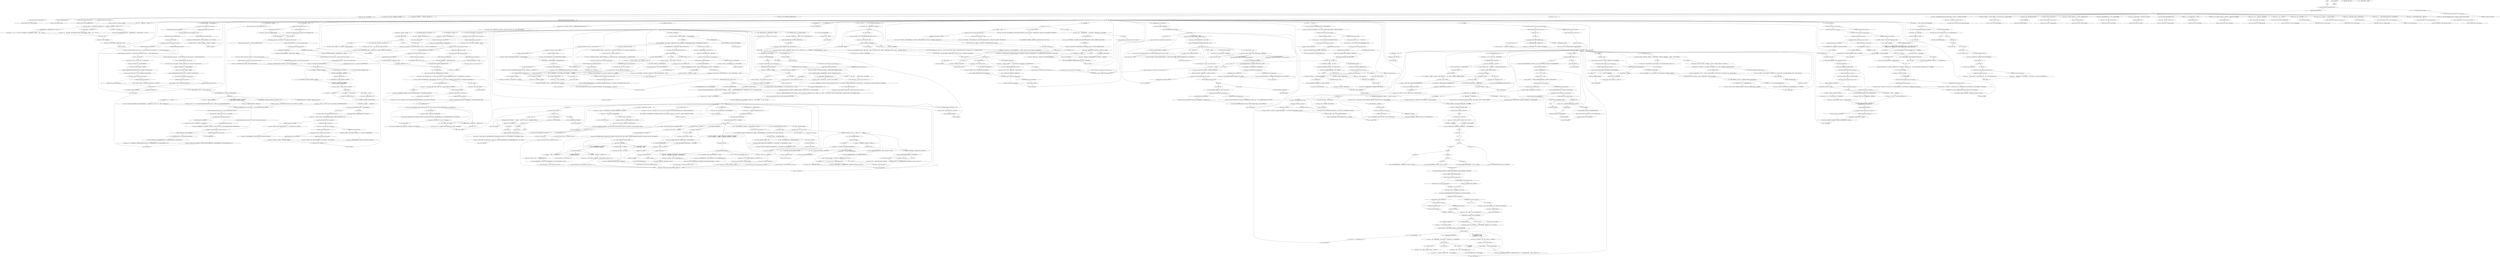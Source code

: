 # WHIRLING / KIM MAIN
# These are the rest of Kims MAIN dialogues with you after he's in the squad.
# ==================================================
digraph G {
	  0 [label="START"];
	  1 [label="input"];
	  2 [label="Electrochemistry: 这根本就算不上是秘密。所有人都抽过大麻。"];
	  3 [label="Kim Kitsuragi: 他简单地点点头。"];
	  4 [label="Esprit de Corps: 传递跨区执法那一套无聊的刻板印象并不是他一贯的*作风*。他有些后悔提出来了。"];
	  5 [label="You: “不过如果我需要一些*自我*的时间呢？”"];
	  6 [label="Encyclopedia: RCM，或者是瑞瓦肖公民武装，是你和他所属的一支警察力量。它是占领城市瑞瓦肖的一支和平部队，RCM在模糊的法律体系下运作，但它的权威性很少受到质疑。如果你不知道这事，会不会有点太尴尬了？"];
	  7 [label="Kim Kitsuragi: “也许吧，”他点点头。“重要的是不要让个人*风格*干扰大家的工作。”"];
	  8 [label="Jump to: [Kim CASE hub]"];
	  9 [label="You: “我说的可是难以置信的严重损伤。”\n“我说的可是难以置信的严重损伤。我看见了镜子里的自己，但是完全不知道自己是谁。”"];
	  10 [label="You: “那好吧。”"];
	  11 [label="Kim Kitsuragi: “抱歉。我刚才在跟你讲大道理。我不应该这么做。如果你需要帮助的话，可以找医务人员咨询一下。你可以用我锐影里的无线电呼叫你们分局的*检疫所*。”"];
	  12 [label="You: “个人事务怎么了？”"];
	  13 [label="Untitled hub (02)"];
	  14 [label="Kim Kitsuragi: 他调整了一下眼镜。“当然，我这么说纯粹是出于策略的立场。”"];
	  15 [label="Jump to: [AboutKimHub]"];
	  16 [label="You: “那好吧。”"];
	  17 [label="You: “是的。”"];
	  18 [label="Half Light: 哦不，你是个警察，你不能进监狱……"];
	  19 [label="Kim Kitsuragi: Variable[\"character.habit_alcohol\"]"];
	  20 [label="Variable[\"character.habit_alcohol\"]", shape=diamond];
	  21 [label="!(Variable[\"character.habit_alcohol\"])", shape=diamond];
	  22 [label="You: （指着地面。）“为了凶杀案。”"];
	  23 [label="Kim Kitsuragi: “可那难道不是*我们的*工作吗？”"];
	  24 [label="Kim Kitsuragi: “如果是我想和联盟取得联系，就会先去找他。但首先得去和他*年轻的同伴*谈谈。”"];
	  25 [label="Kim Kitsuragi: “如果你想和联盟取得联系，就要先想办法和他道歉。但首先得去和他*年轻的同伴*谈谈。”"];
	  26 [label="Jump to: [the_competition]"];
	  27 [label="You: “说到这个……”（考虑一下措辞。）“……尿尿竞赛，我有点担心。这是什么糊蠢事？”"];
	  28 [label="Encyclopedia: 一种常见的会计花招，用来夸大分局的统计数据。"];
	  29 [label="Kim Kitsuragi: 他思考了几秒钟。“好吧，也许是吧。”"];
	  30 [label="Kim Kitsuragi: “这笑话不错。”"];
	  31 [label="You: “好吧，这是个糟糕的笑话。但是我们可以用比较礼貌的警察对决，你不觉得吗？”"];
	  32 [label="You: “我没有那个——我还有更酷的东西。话说那是什么？冗言赘语什么的？”"];
	  33 [label="Kim Kitsuragi: “那他们为什么派你来？”"];
	  34 [label="Kim Kitsuragi: “能看见和感知的警官总是很好的。”"];
	  35 [label="Jump to: [Kim Kitsuragi: \"A moment passes. The lieutenant gla...\"]"];
	  36 [label="Jump to: [KIM SWITCH / TWINS AND RADIO]"];
	  37 [label="You: “你想知道你用的哪个牌子的须后水。”"];
	  38 [label="Kim Kitsuragi: “抱歉，我在这方面不是专家……”"];
	  39 [label="You: “这是恶意中伤。”"];
	  40 [label="You: “我知道，我知道——让人目眩神迷，对吧？”"];
	  41 [label="Kim Kitsuragi: “如果你不把我们逼到随意射杀平民的境地，我会非常感激。因为那样也不会给我们带来任何结果。”"];
	  42 [label="Kim Kitsuragi: “抱歉。我刚才在跟你讲大道理。我不应该这么做。如果你需要帮助的话，可以找医务人员咨询一下。”"];
	  43 [label="Kim Kitsuragi: Variable[\"whirling.kim_main_rhetoric_nationalization\"]"];
	  44 [label="Variable[\"whirling.kim_main_rhetoric_nationalization\"]", shape=diamond];
	  45 [label="!(Variable[\"whirling.kim_main_rhetoric_nationalization\"])", shape=diamond];
	  46 [label="You: “所以你是说你的大脑*从来没有*插过话，提些建议，警告或者是*任何东西*？”"];
	  47 [label="Kim Kitsuragi: Variable[\"whirling.kim_main_physint_binoclard\"]"];
	  48 [label="Variable[\"whirling.kim_main_physint_binoclard\"]", shape=diamond];
	  49 [label="!(Variable[\"whirling.kim_main_physint_binoclard\"])", shape=diamond];
	  50 [label="Physical Instrument: 你也许不*记得*参加过什么小*检查*，但你就像头该死的公牛一样健壮。所有人都能看出来！"];
	  51 [label="Logic: 问题是，RCM雇佣的*公牛*相对比较少。显然警督缺少的*肌肉组织*可以通过其他方式来弥补。"];
	  52 [label="You: 慢慢转过头，随意地扬起眉毛。"];
	  53 [label="Kim Kitsuragi: 「这秘密对你来说够了吗？」"];
	  54 [label="You: 「……」"];
	  55 [label="Kim Kitsuragi: 过去的几十年，警佐从没受过任何人的质疑，你厚颜无耻的挑衅让他措手不及。但他的反击来的又快又狠。这下场面也许会变得很难堪……"];
	  56 [label="You: 「金，你这个混蛋……」"];
	  57 [label="Kim Kitsuragi: 「不，肯定有人没抽过大麻。我很确定。」"];
	  58 [label="Kim Kitsuragi: “只可惜，我*需要*这么做，警探。”"];
	  59 [label="You: “那我*应该*集中在什么事情上面呢？”"];
	  60 [label="Jump to: [Kim memory loss hub]"];
	  61 [label="Kim Kitsuragi: “身为警官就别搞这种心理问题的戏码了。”"];
	  62 [label="You: “这跟心理问题无关。这是某种严重的脑损伤，规模大到是史无前例。”"];
	  63 [label="Half Light: 你的心脏跳了两次，像是握紧了拳头。由于血清素不足，你咬紧了牙关。"];
	  64 [label="Kim Kitsuragi: “我不太喜欢。警督这个职业的天性如此。”"];
	  65 [label="Kim Kitsuragi: “我想调度台只跟我们的警局提了上吊的事。我可以告诉你，57区发生了不小的骚动。他们说，是时候*解决*这个问题了，*警察对决*。但是……”他靠近了一些：“我可以向你保证，我不是他们之中*最棒*或者*最强悍*的，也没有破获*102起案件*。我是对*尿尿竞赛最不感兴趣*的人。”"];
	  66 [label="Rhetoric: 警督疲惫的口吻就是*挖苦你*最明确的标志。"];
	  67 [label="Kim Kitsuragi: “这一点值得赞扬。还有别的事吗？”"];
	  68 [label="Inland Empire: 你只能想到些陈腐老旧的东西。你骨子里就是个很陈腐的人，拥有一个非常渺小的灵魂。"];
	  69 [label="You: “你确定？我感觉有些事情已经发生了。”"];
	  70 [label="Kim Kitsuragi: 他看着自己的裤子。“这是要干什么？”"];
	  71 [label="Untitled hub"];
	  72 [label="Jump to: [Kim MAIN]"];
	  73 [label="You: “我被派来是为了给你上一堂*风格*课的。”"];
	  74 [label="You: “我们能不能再复习一下初步信息？”"];
	  75 [label="Empathy: 这就是他和自己对话的地方。"];
	  76 [label="Kim Kitsuragi: “好吧。”"];
	  77 [label="Kim Kitsuragi: 他把注意力转移到其他地方了。"];
	  78 [label="Untitled hub"];
	  79 [label="Kim Kitsuragi: “……那我到底*是不是*呢？？我不会再让你想个20小时了——是的，我是。现在我们继续回去工作吧。”"];
	  80 [label="Kim Kitsuragi: “我觉得你应该把这些琐 碎的*日常杂事*放到一边，把100%的精力放在眼前这桩案子上。”"];
	  81 [label="You: “好歹让我抽烟吧，金。我抽烟只是为了属性加成啊。”"];
	  82 [label="Kim Kitsuragi: “他们没有以任何方式表明自己的身份。声音被某种设备压低了。服务台无法辨别出对方的年龄以及性别。”"];
	  83 [label="Composure: 这个男人拥有敏锐而严格的镇静，但没有丝毫的不耐烦。多年来的保持本心已经让他把当下的紧张气氛化解为了自愿配合。这无疑需要巧妙地施展深思熟虑才能得出的感染力，然而他看上去非常轻松自如。你还有什么能教他的吗？"];
	  84 [label="You: “因为我有那个。”"];
	  85 [label="Kim Kitsuragi: “如果你能找到你的枪就好了。”"];
	  86 [label="Kim Kitsuragi: CheckItem(\"gun_villiers\")"];
	  87 [label="CheckItem(\"gun_villiers\")", shape=diamond];
	  88 [label="!(CheckItem(\"gun_villiers\"))", shape=diamond];
	  89 [label="Kim Kitsuragi: “警探，关于那对双胞胎的话……”"];
	  90 [label="You: “我觉得我应该告诉你，我*什么*都记不起来了。”"];
	  91 [label="Kim Kitsuragi: “……那好吧。”"];
	  92 [label="Kim Kitsuragi: Variable[\"whirling.kim_electro_gaba\"]"];
	  93 [label="Variable[\"whirling.kim_electro_gaba\"]", shape=diamond];
	  94 [label="!(Variable[\"whirling.kim_electro_gaba\"])", shape=diamond];
	  95 [label="Kim Kitsuragi: “这是什么地方？”警督看着灰尘扑扑的训练设备。"];
	  96 [label="Jump to: [ENDHUB]"];
	  97 [label="Kim Kitsuragi: Variable[\"TASK.call_station_lazareth_done\"]"];
	  98 [label="Variable[\"TASK.call_station_lazareth_done\"]", shape=diamond];
	  99 [label="!(Variable[\"TASK.call_station_lazareth_done\"])", shape=diamond];
	  100 [label="Inland Empire: 是的，你杀了他。然后，作为计划的一部分，你埋葬了所有记忆……"];
	  101 [label="You: 自己保密吧。现在它成了你必须承受的负担。"];
	  102 [label="Kim Kitsuragi: “我觉得我们也许……”警督低语到，然后瞥了嫌疑人一眼。"];
	  103 [label="Kim Kitsuragi: “好吧。你觉得那台电脑，黑板和壁炉是怎么回事？”"];
	  104 [label="Jump to: [Kim CASE hub]"];
	  105 [label="Kim Kitsuragi: “嗯，你说的有点道理。好吧，为了更好的调查，你想让我告诉你什么？”"];
	  106 [label="You: “你戴着眼镜。”"];
	  107 [label="Kim Kitsuragi: 警督拿出他的蓝色小笔记本，漫不经心地翻了几页。\n警督拿出熟悉的记忆法A6，漫不经心地翻了几页。"];
	  108 [label="Kim Kitsuragi: “对于真正的侦探工作来说，没有什么比一个好笔记本的陪伴更好的了……”"];
	  109 [label="Kim Kitsuragi: 警督点点头。“恐怕这会变成一个不小的谜题……”"];
	  110 [label="Physical Instrument: 所以他才会变成一个*四眼仔*。如果按你说的话，这完全不是当警察的料子。"];
	  111 [label="Kim Kitsuragi: “怎么了，警探？”"];
	  112 [label="You: （弯曲你的二头肌。）“看看：我天生就是打碎头骨和破获案件的料子。”"];
	  113 [label="IsRaining()"];
	  114 [label="IsRaining()", shape=diamond];
	  115 [label="!(IsRaining())", shape=diamond];
	  116 [label="You: 「橙色巡逻帽。我想不出别的了。」\n「黑色巡逻帽。我想不出别的了。」"];
	  118 [label="Reaction Speed: 他在等你作出反应。"];
	  119 [label="Shivers: 让人难以忍受的紧张感充满了整个房间。你背上的汗毛都竖起来了。"];
	  120 [label="You: 「好吧，也许你不需要橙色巡逻帽。让我想点别的。」\n「好吧，也许你不需要黑色巡逻帽。让我想点别的。」"];
	  121 [label="Kim Kitsuragi: “什么事？”"];
	  122 [label="Jump to: [Kim MAIN]"];
	  123 [label="You: “好吧，我还是非工作时间再照顾自己吧。”"];
	  124 [label="Jump to: [Kim MAIN]"];
	  125 [label="You: “好吧，所以这起案件*可能*并不神秘——不过会不会有些*性感*呢？”"];
	  126 [label="Rhetoric: 那这是一次*罢工*——还是打响*工人政变*的第一枪？"];
	  127 [label="Empathy: 他的声音突然变得尖锐刺耳。就好像他已经厌倦了你的那些“个人事务”。"];
	  128 [label="You: “你是什么意思？”"];
	  129 [label="You: “我没印象有参与过什么。”"];
	  130 [label="Jump to: [Kim CASE hub]"];
	  131 [label="You: “不是的。但我会证明的。”"];
	  132 [label="You: “也许有个年轻女性牵涉其中呢？！”"];
	  133 [label="Kim Kitsuragi: “我跟革命者航空旅之间没什么特别的*东西*。”"];
	  134 [label="Kim Kitsuragi: IsTHCPresent(\"communist\")"];
	  135 [label="IsTHCPresent(\"communist\")", shape=diamond];
	  136 [label="!(IsTHCPresent(\"communist\"))", shape=diamond];
	  137 [label="Kim Kitsuragi: “啊，是的。你错过了案件简述。现在我想起来了。”他翻开笔记。"];
	  138 [label="Drama: 撒谎！快用谎言让自己脱身！"];
	  139 [label="You: “你会吗？”"];
	  140 [label="Kim Kitsuragi: “太棒了。”他看起来并不吃惊。“你的要点是什么？”"];
	  141 [label="Kim Kitsuragi: “你是说简述吗？你希望我再给你简述一下吗？”"];
	  142 [label="Kim Kitsuragi: “那样会变得极其难看，更不用提不专业了……不过我也觉得可能性不太大。”"];
	  143 [label="Kim Kitsuragi: 警督的表情越发疑惑，然后皱起了眉头……"];
	  144 [label="Kim Kitsuragi: “很简单啊，因为国际道德伦理委员会的人*喜欢*成立委员会。”"];
	  145 [label="Kim Kitsuragi: “你知道那个人是谁吗？就是那个维尔德鲁安先生，呃……你在公寓里莫名其妙地吵了一架的那位绅士……”"];
	  146 [label="Kim Kitsuragi: “你知道那个人是谁吗？就是那个维尔德鲁安先生，呃……你在那个年轻人的公寓里遇见的那位绅士……”"];
	  147 [label="Kim Kitsuragi: “他们——卡拉洁，正如我们怀疑的——没有以任何方式表明他们的身份。声音好像被某种设备压低过。服务台无法辨别出对方的年龄以及性别。”"];
	  148 [label="Encyclopedia: 让·维克玛，茱蒂特·迈诺特……一位特别顾问……他的名字叫什么？在那之后，一排排的数据消失在绿色的虚无中。"];
	  149 [label="You: 闭上眼睛。"];
	  150 [label="You: （指向你自己。）“这就是一个*现代*警察该有的样子。”"];
	  151 [label="You: （放松你的肩膀。）“你应该放松一点，你需要再*松弛*一些。”"];
	  152 [label="Kim Kitsuragi: “我不需要巡逻帽。”"];
	  153 [label="Kim Kitsuragi: “不可能的……”他有点想相信你刚才说的话。"];
	  154 [label="Kim Kitsuragi: “那不是很好吗？谁能说这不是真的？如果你真的想不起来……你又怎么会知道呢？”这个想法让他有些惴惴不安。“我们该走了。”"];
	  155 [label="switchboardhub"];
	  156 [label="Rhetoric: 很奇怪，你没有从警督身上闻到任何强烈的*思想气味*。"];
	  157 [label="Kim Kitsuragi: “就好像你经常在酒馆里闲逛，也不会成为一位酿酒大师。”"];
	  158 [label="You: “我就知道不该刮胡子的！我明明知道但还是这么做了。真是个白痴……”"];
	  159 [label="Kim Kitsuragi: “看来我们跟那些所谓的*哈迪兄弟*还有很多要讨论的事情。”他压低了声音。“他们的理由有一半都站不住脚了。”"];
	  160 [label="Kim Kitsuragi: “你还可以用我锐影里的无线电呼叫你们的警局检疫所。还有什么需要的吗？”"];
	  161 [label="Untitled hub"];
	  162 [label="Kim Kitsuragi: Variable[\"whirling.kim_mysterious_pi\"]"];
	  163 [label="Variable[\"whirling.kim_mysterious_pi\"]", shape=diamond];
	  164 [label="!(Variable[\"whirling.kim_mysterious_pi\"])", shape=diamond];
	  165 [label="Jump to: [get_on_this_kim_switch_business]"];
	  166 [label="Kim Kitsuragi: “不管怎么说，我们还是继续回到案子上来吧。你还有什么想知道的吗？”"];
	  167 [label="Esprit de Corps: 警督是*守旧派*的警官。他关注的是事实和外部证据。"];
	  168 [label="You: 什么，不是的。这不可能是对的。"];
	  169 [label="Jump to: [Kim MAIN]"];
	  170 [label="You: 「你是说大麻？」"];
	  171 [label="You: 「很好笑，警佐。」"];
	  172 [label="Kim Kitsuragi: 「我曾经——年轻不懂事的时候——抽过几次漢麻。」"];
	  173 [label="Jump to: [AboutKimHub]"];
	  174 [label="Kim Kitsuragi: 「……」"];
	  175 [label="IsSnowing()"];
	  176 [label="IsSnowing()", shape=diamond];
	  177 [label="!(IsSnowing())", shape=diamond];
	  178 [label="You: “走开。你这样束缚了我的风格。”"];
	  179 [label="You: “不用。我还是即兴发挥吧。”"];
	  180 [label="Kim Kitsuragi: “那你走运了，因为码头工人工会正在进行*大罢工*。也许还远不止这样。工会显然想要*分一杯羹*，不仅仅是工业港口，还有野松公司本身……”"];
	  181 [label="Kim memory loss hub"];
	  182 [label="You: 什么也不说。"];
	  183 [label="Jump to: [tequilaegohub]"];
	  184 [label="Kim Kitsuragi: Variable[\"tc.rcm\"]"];
	  185 [label="Variable[\"tc.rcm\"]", shape=diamond];
	  186 [label="!(Variable[\"tc.rcm\"])", shape=diamond];
	  187 [label="You: “你看，金。我脑子里有一块地方。”（指着你的脑袋。）“在那里我可以在新想法之间建立联系。”"];
	  188 [label="Kim Kitsuragi: “我对革命者航空旅没什么特别的感情。”"];
	  189 [label="You: “在这个特别的地方，我怀疑你和革命者航空旅之间有着某种特别的*东西*。”"];
	  190 [label="Drama: 对于十岁的曷城警督来说，*革命者*肯定为它增添了一些光彩。不过他永远都不会承认的。"];
	  191 [label="You: “你确定*革命家*跟这个一点关系都没有吗？”"];
	  192 [label="Kim Kitsuragi: “我注意到了——其实也没什么。革命者采用了更有远见的8转子设计。刀片可以折叠，而且飞行员接受的训练更好，积极性也更高。”"];
	  193 [label="Untitled hub (03)"];
	  194 [label="You: “为什么？”"];
	  195 [label="Electrochemistry: 你超级清醒——但又感到迷幻。你不需要办公用品来连接你的神经系统，你是*特别*的。"];
	  196 [label="Kim Kitsuragi: “好吧——还有别的事吗？”"];
	  197 [label="Kim Kitsuragi: Variable[\"character.habit_alcohol\"]  or  Variable[\"character.habit_smokes\"]"];
	  198 [label="Variable[\"character.habit_alcohol\"]  or  Variable[\"character.habit_smokes\"]", shape=diamond];
	  199 [label="!(Variable[\"character.habit_alcohol\"]  or  Variable[\"character.habit_smokes\"])", shape=diamond];
	  200 [label="Kim Kitsuragi: “我觉得你早就应该把烟戒掉了。你抽起烟来就跟不要命一样。真的很烦人。”"];
	  201 [label="Encyclopedia: “金‘弹球’曷城”出现在你面前。"];
	  202 [label="Encyclopedia: 104.0"];
	  203 [label="Jump to: [the_competition]"];
	  204 [label="Esprit de Corps: 他一点也不生气。他只想让你知道，他的案件数应该更高一些。"];
	  205 [label="You: “只有一种结论：我是最棒的，一台破案机器，他们派我来就是为了在你想得到的每一个地方都完胜你。”\n“只有一种结论：我是最棒的，是一个英雄警察，他们派我来就是为了在你想得到的每一个地方都完胜你。”"];
	  206 [label="Encyclopedia: 他的意思是新时代，本世纪的30年代，那是迪斯科和颓废的时代。后来民主自由市场经济就胜过了它的批评者。"];
	  207 [label="You: “我三天之前到达现场，喝到烂醉如泥，完全重新沉浸到这个现实，然后就能从一个全新的角度看待这起案件，产生*前所未见*的效果。不仅仅是为了犯罪学，也是为了全人类。”"];
	  208 [label="You: “我是一个名声在外很难公事的*神探*，我用的都是极其非传统的方法。”"];
	  209 [label="You: “不，并没有那么糟糕。我肯定还有很多比我精神更不正常的警官。”"];
	  210 [label="You: “*天赋*是什么？”"];
	  211 [label="Kim Kitsuragi: “还好你找到枪了。现在我知道他们为什么派你来了。”"];
	  212 [label="Kim Kitsuragi: 没有回应。他只是拱起了眉毛。"];
	  213 [label="Perception (Smell): 是警督须后水的味道。普通药店的牌子，有股强烈的松针味。"];
	  214 [label="Physical Instrument: *看见*了吗？你显然已经不是一个处于全盛时期的男人了。"];
	  215 [label="Kim Kitsuragi: “我觉得不太可能。在凶手被逮捕之前，警探感觉自己是这起案件的共犯是很正常的。尤其是调查进展缓慢的时候。所以我们还是继续回去调查吧，怎么样？”"];
	  216 [label="You: “我只是有一种厄运的感觉，好像发生过一件很可怕的事情。”\n“我的胸口感觉很空洞，就好像我做了件很可怕的事。”"];
	  217 [label="Kim Kitsuragi: “你做的很好，”你一离开公寓，警督就开了口。阳台上感觉凉爽又安静，可以看到整片区域的美景。"];
	  218 [label="Jump to: [Kim CASE hub]"];
	  219 [label="Jump to: [Kim CASE hub]"];
	  220 [label="Rhetoric: 警督很肯定*风格*只是*空虚豪饮*的一种委婉的表达方式。"];
	  221 [label="You: “嗯。我想聊聊*你*。”"];
	  222 [label="Kim Kitsuragi: “*我*？”"];
	  223 [label="Conceptualization: 但这不是一起*守旧*的案件。"];
	  224 [label="Kim Kitsuragi: “所以，怎么了？这样*你*就成了*新派*了？老天爷都饶恕我们了……”"];
	  225 [label="Jump to: [AboutKimHub]"];
	  226 [label="IsExterior()"];
	  227 [label="IsExterior()", shape=diamond];
	  228 [label="!(IsExterior())", shape=diamond];
	  229 [label="You: 「金，别紧张。我已经不抽漢麻了。」"];
	  230 [label="Drama: 这话是真的，大人。警佐身上没有丝毫对草药的迷恋。"];
	  232 [label="Kim Kitsuragi: 「没什么大不了的，我已经不抽了。」一声几乎难以察觉的叹息。「但确实发生过几次，在我二十多岁的时候。」"];
	  233 [label="Kim Kitsuragi: “很黑，”警督陈述着显而易见的事实。"];
	  234 [label="Kim Kitsuragi: “什么？”"];
	  235 [label="Kim Kitsuragi: “我肯定你没有。这只是跨区执法愚蠢的那一套。我只是在假设……我们还是继续吧。”"];
	  236 [label="You: “你不需要*监督*我的，金。”"];
	  237 [label="Kim Kitsuragi: Variable[\"whirling.garte_body_mercenary\"]"];
	  238 [label="Variable[\"whirling.garte_body_mercenary\"]", shape=diamond];
	  239 [label="!(Variable[\"whirling.garte_body_mercenary\"])", shape=diamond];
	  240 [label="You: “好吧。”（顺其自然。）"];
	  241 [label="Untitled hub"];
	  242 [label="You: “金，如果分局派我来处理这个案子，是*因为*我只会惹麻烦呢？比如说……他们想看我笑话。”"];
	  243 [label="Empathy: 这不是*纯粹*的策略立场。我们不能排除警督的过去有一点点……叛逆的阶段。"];
	  244 [label="You: “是的。大脑。”"];
	  245 [label="jump_here_whirl"];
	  246 [label="Jump to: [AboutKimHub]"];
	  247 [label="Untitled hub"];
	  248 [label="You: “你在开玩笑。”"];
	  249 [label="Kim Kitsuragi: “现在——还有其他事吗，还是我们就直接开始？”"];
	  250 [label="You: “你看起来跟其他人不太一样。”"];
	  251 [label="Jump to: [AboutKimHub]"];
	  252 [label="Inland Empire: 告诉他。告诉他为什么会是你。"];
	  253 [label="You: “我有大新闻，金。”（告诉金，你是如何不再为自己的性取向感到困扰的。）"];
	  254 [label="Kim Kitsuragi: “我觉得你应该把酒瓶收起来了。清醒起来，重回正轨。这是我的建议。”"];
	  255 [label="Jump to: [Kim Kitsuragi: \"\"Was there anything else you wanted...\"]"];
	  256 [label="Jump to: [Kim Kitsuragi: \"\"Was there anything else you wanted...\"]"];
	  257 [label="Jump to: [Kim Kitsuragi: \"\"Was there anything else you wanted...\"]"];
	  258 [label="Kim Kitsuragi: “是的。我是个顽固不化的扫兴者。”警督好像对此感到很高兴。"];
	  259 [label="Jump to: [You: \"\"You think this will make them coop...\"]"];
	  260 [label="Kim Kitsuragi: “你*要*干什么，警探？”"];
	  261 [label="Kim Kitsuragi: “警官，刚才你是怎么回事？”"];
	  262 [label="Kim Kitsuragi: “如果你跟工会有着很密切的联系，那就不会被派来调查这起案件了——至少希望如此。而且，”他打量了一下你，“在我看来，你并不像是*工会的人*。”"];
	  263 [label="Kim Kitsuragi: “再说了，我觉得你没办法凭一己之力干掉一个久经沙场的雇佣兵……”"];
	  264 [label="Kim Kitsuragi: “你能同意我感到很宽慰，”他说着，然后停了一下。"];
	  265 [label="You: “我不觉得把哪边碾成猪饲料能对任何人有利。我是真的，真的很聪明。”"];
	  266 [label="Rhetoric: 警督很肯定*照顾自己*只是*空虚豪饮*的一种委婉的表达方式。"];
	  267 [label="Kim Kitsuragi: “我看不出*我的*生活跟调查有什么关系。”"];
	  268 [label="You: “你说得对。一个蹩脚的四眼仔有什么好了解的？”"];
	  269 [label="Jump to: [Kim MAIN]"];
	  270 [label="Jump to: [AboutKimHub]"];
	  271 [label="Jump to: [AboutKimHub]"];
	  272 [label="You: （若有所思地捋了捋胡子。）“我一直都相信精神高于物质。”"];
	  273 [label="Kim Kitsuragi: 警佐立刻抓住了机会。他的齿轮开始转动，准备作出毁灭性的反击。这下场面也许会变得很难堪……"];
	  274 [label="You: 「这是你自找的。」\n「法律就是法律。」"];
	  276 [label="Hand/Eye Coordination: 你的手指拂过想象中挂在屁股上的枪套。你的食指微微抽动。"];
	  277 [label="Jump to: [kiminthedark]"];
	  278 [label="Jump to: [Kim Kitsuragi: \"A moment passes. The lieutenant gla...\"]"];
	  279 [label="You: “一个年轻女性告诉我有个雇佣兵被吊死了，经理觉得是工会做的，就这些。”"];
	  280 [label="Logic: 显然他更愿意相信你是在装病。他无法理解有人能喝到把之前的整个人生都抹掉了。"];
	  281 [label="Empathy: 他的不屑是显而易见的。否则这个男人不会使用这种表达方式。"];
	  282 [label="You: 别管了。"];
	  283 [label="Jump to: [Kim Kitsuragi: \"\"Was there anything else you wanted...\"]"];
	  284 [label="Jump to: [Kim MAIN]"];
	  285 [label="Logic: 看看你——因为你是一个失败者。他们派你来是对57局的一种*蔑视*。"];
	  286 [label="Kim Kitsuragi: “不，什么也没发生。因为这不是……”他做了一个精准的手势：“现实的一部分。”"];
	  287 [label="Kim Kitsuragi: “很好。没错，因为这不是现实的一部分。”"];
	  288 [label="You: “没什么。我们换个话题吧——不过，还是围绕*你*来聊。。”"];
	  289 [label="You: “我觉得它很可怕。”"];
	  290 [label="You: “我对这一切都超级镇静的。”"];
	  291 [label="You: “西奥是什么？”"];
	  292 [label="Kim Kitsuragi: “我不觉得自己能这样那样的说。不过我确实觉得可能性不大。”"];
	  293 [label="You: （不，我不觉得）“我觉得眼镜挺酷的。”"];
	  294 [label="Composure: 感觉就像是你被*封印*了。"];
	  295 [label="Conceptualization: 真是平凡地让人绝望。你要把这个案子搞得疯狂一点。"];
	  296 [label="Rhetoric: 是啊——损伤。他的意思是损伤。"];
	  297 [label="You: “你是什么意思？”"];
	  298 [label="Kim Kitsuragi: Variable[\"character.habit_speed\"]  or  Variable[\"character.habit_pyrholidon\"]"];
	  299 [label="Variable[\"character.habit_speed\"]  or  Variable[\"character.habit_pyrholidon\"]", shape=diamond];
	  300 [label="!(Variable[\"character.habit_speed\"]  or  Variable[\"character.habit_pyrholidon\"])", shape=diamond];
	  301 [label="You: （张开双臂。）“为了这*所有的一切*。”"];
	  302 [label="You: “你怎么知道？”"];
	  303 [label="Kim Kitsuragi: “真厉害。我本来以为你最近的道德主义倾向只是做个样子……”"];
	  304 [label="You: 顺其自然吧。"];
	  305 [label="You: “马丁内斯有什么特别的？”"];
	  306 [label="why were you sent"];
	  307 [label="Kim Kitsuragi: 沉默继续。"];
	  308 [label="You: “我可能拥有*难以置信*的击杀数。”"];
	  309 [label="Kim Kitsuragi: “好吧。”他退后一步。“展示给我看看。”"];
	  310 [label="Kim Kitsuragi: 他在等待。"];
	  311 [label="You: “当然是个笑话了，你看我这幅模样！我怎么能和你竞争呢，你可能已经破过好多案子了。”\n“当然是个笑话了，你看我这幅模样！你破过上百起案子，我怎么能和你竞争呢？”"];
	  312 [label="Esprit de Corps: 说来也怪，这不是同情。他永远也不会同情其他警官。他好像真心觉得你破获了很多起案件——也许比他还多。"];
	  313 [label="Kim Kitsuragi: “挺好的……”他想出这种表达方式的时候，嘴唇有些抽搐：“……处理劳资纠纷的时候能有一个*心灵手巧的模范警探*总是挺好的。我能看出他们为什么派你来——现在可以走了吗？”"];
	  314 [label="You: “啊，所以说存在*谁掌管马丁内斯*的争端！”"];
	  315 [label="You: “好吧，算了吧。”"];
	  316 [label="Perception (Smell): 他闻起来……像个人？一个再正常不过的人？"];
	  317 [label="Kim Kitsuragi: “你是不是在想……嗯？”他摆出用剃刀朝着脸颊的姿态。"];
	  318 [label="You: “要我甩掉*这些*坏家伙？不可能。”"];
	  319 [label="Kim Kitsuragi: “抱歉，警探。我没忍住。”"];
	  320 [label="Jump to: [Kim MAIN]"];
	  321 [label="You: “所以……”（指着自己的脸。）“我刮过胡子了。”"];
	  322 [label="Kim Kitsuragi: Variable[\"whirling.garte_body_mercenary\"]"];
	  323 [label="Variable[\"whirling.garte_body_mercenary\"]", shape=diamond];
	  324 [label="!(Variable[\"whirling.garte_body_mercenary\"])", shape=diamond];
	  325 [label="You: “警督，我要向你忏悔。*我*就是凶手。”"];
	  326 [label="You: “但是这样都能说通啊！如果能忘记谋杀还有其他所有事，对我来说实在是*太方便*了……”"];
	  327 [label="Kim Kitsuragi: 他叹了口气。“如果你坚持的话。你想知道些什么？”"];
	  328 [label="Jump to: [Kim Kitsuragi: \"\"What about me?\"\"]"];
	  329 [label="You: “跟我说一个你的秘密。”"];
	  330 [label="You: “暂时就这些吧。”（总结。）"];
	  331 [label="You: “你有没有跟自己*说过话*？”"];
	  332 [label="Conceptualization: 警督的概念化技巧肯定还处在*起步阶段*。"];
	  333 [label="You: “我不知道他们会*允许*四眼仔当警察。”"];
	  334 [label="Kim Kitsuragi: 警督松开了眉毛，你好像又能控制自己了。"];
	  335 [label="You: 保持眉毛不动，用夸张的动作慢慢点头。"];
	  336 [label="You: 「我们应该找时间一起飞叶子。」\n「我们应该找时间一起飞点漢麻。」\n「我们应该找时间一起飞一下小纸管。」"];
	  337 [label="IsTHCCookingOrFixed(\"narcomania\")"];
	  338 [label="IsTHCCookingOrFixed(\"narcomania\")", shape=diamond];
	  339 [label="!(IsTHCCookingOrFixed(\"narcomania\"))", shape=diamond];
	  340 [label="Kim Kitsuragi: 警佐体内发出难以察觉的咔嚓声。他的肩膀不再紧绷，眉毛随意地垂着，他尽量让自己看起来很放松，甚至有点若无其事。"];
	  341 [label="Rhetoric: *电椅*吗？"];
	  342 [label="Authority: 他妈的怎么了？！眉毛警佐以为他能像那些没有眉毛的怪胎一样让你闭嘴吗？以为你就会这样忍气吞声？！"];
	  343 [label="Kim MAIN"];
	  344 [label="You: “那是怎么回事？”"];
	  345 [label="You: “我只需要知道这些就够了。”"];
	  346 [label="Kim CASE hub"];
	  347 [label="You: “我在想这里面可能涉及到了一些超神脱俗的东西。你知道的，某种*超自然*的东西。”"];
	  348 [label="You: “就我个人而言，我觉得港口纠纷就*非常*神秘。”"];
	  349 [label="Kim Kitsuragi: Variable[\"tc.competition_settled\"]"];
	  350 [label="Variable[\"tc.competition_settled\"]", shape=diamond];
	  351 [label="!(Variable[\"tc.competition_settled\"])", shape=diamond];
	  352 [label="Inland Empire: 如果是*你*做的呢？"];
	  353 [label="Kim Kitsuragi: “我可以保证不会发生这种事。你知道为什么吗？”"];
	  354 [label="You: “确实可以。而且在这个*画室*，我意识到你对革命者航空旅有着某种*情感*。”"];
	  355 [label="You: “谢谢你。我的心灵得到了满足。”（再次指向你的大脑。）"];
	  356 [label="Kim Kitsuragi: “因为我有一半的西奥人血统。或者是四分之一。我的祖父来自西奥——我的祖母也是，但是我母亲那边……”他摇摇头。“这不是个有意思的话题。”"];
	  357 [label="Rhetoric: 这是他的骄傲。"];
	  358 [label="You: （我不会叫他四眼的。）“眼镜挺酷的。”"];
	  359 [label="Electrochemistry: 马上切掉这些无聊的话题吧。你知道这起案件是怎么回事！"];
	  360 [label="Kim Kitsuragi: “什么？”"];
	  361 [label="You: “金！我们得谈谈你的……*职责*。”"];
	  362 [label="You: “不，不是。我指的是那种*职责*。你知道吧，就是分配给每个人的那种职责。”"];
	  363 [label="Kim Kitsuragi: Variable[\"apt.sponsor_greeting_done\"]"];
	  364 [label="Variable[\"apt.sponsor_greeting_done\"]", shape=diamond];
	  365 [label="!(Variable[\"apt.sponsor_greeting_done\"])", shape=diamond];
	  366 [label="Kim Kitsuragi: “之后再说。”他的声音坚定不移。“关于这起案件，你还有什么想知道的吗？”"];
	  367 [label="Encyclopedia: 这些行列永无止境。"];
	  368 [label="Kim Kitsuragi: 警督独自思忖着，眉毛微微上扬。"];
	  369 [label="You: “不知道为什么，我觉得你已经破获了*104*起案件。”"];
	  370 [label="Kim Kitsuragi: “对于这起案件来说，我已经足够好了。我来这里不是为了竞争，而是因为我必须这么做。我的其他同事——特别是那些警长——会把这个犯罪现场变成一场马戏表演。”"];
	  371 [label="Shivers: 你浑身颤抖，也许又是酒精中毒的后作用？感觉就像在风中沙沙作响的树叶，就在某个遥远的地方，涡轮机的下面。41分局和57分局……警督是对的。这跟谁去北边无关，而是谁不去。"];
	  372 [label="Logic: 显然他已经形成了自己的一套理论。"];
	  373 [label="You: “我知道感觉有点不直观。但是一定要相信我。”"];
	  374 [label="Kim Kitsuragi: “真的吗？”他的眉毛又抬高了一个度。"];
	  375 [label="Kim Kitsuragi: “也没有那么多。警官，我肯定你破获的案件更多。现在……”"];
	  376 [label="Jump to: [pawnshopswitch]"];
	  377 [label="Jump to: [KIM SWITCH / SPOKE TO SPEEDFREAKS]"];
	  378 [label="Rhetoric: 但这些气味究竟勾勒出了一幅怎样的*思想*画面呢？很难说……"];
	  379 [label="Electrochemistry: 等……等等。还有些别的，那些东西让你的胺基丁酸受体兴奋了起来。"];
	  380 [label="You: “让我把事情完全说清楚——我们在这里的工作……就是找出那个*凶手*？”"];
	  381 [label="Kim Kitsuragi: “之前你说可以*接受种族主义*——你是认真的，还是想赢得他的信任？”"];
	  382 [label="You: “金……我觉得*我*可能是凶手。我杀了那个人，然后设计让自己失去了记忆。”"];
	  383 [label="You: 都是些什么鬼话。[抛弃这个想法。]"];
	  384 [label="You: “我是个坏人。我相信我什么事都做得出来。”"];
	  385 [label="Inland Empire: 有些东西这位警督是看不见的。这个宇宙太过荒谬，道德层面上太过复杂。你应该说服他。"];
	  386 [label="Kim Kitsuragi: “那我猜你*不需要*眼镜了。”"];
	  387 [label="Kim Kitsuragi: 警督的脸刷的一下红了。“我可以向你*保证*，警探，去年我已经通过了*所有*必要的体检。你敢这样说吗？”"];
	  388 [label="Jump to: [AboutKimHub]"];
	  389 [label="Shivers: 沉重的雨滴落在碰撞的眉毛上，顺着憔悴的脸流下。这场对峙之外，世界不复存在。"];
	  390 [label="blunty the blunt"];
	  391 [label="You: （谨慎地抬起眉毛。）「你确定要这样吗，金？」"];
	  392 [label="Kim Kitsuragi: “我不知道。容器……能装东西吧，我猜。我只是在假设。我们还是继续吧。”"];
	  393 [label="Kim Kitsuragi: “你想知道什么？”"];
	  394 [label="Kim Kitsuragi: “三天前，紧急服务台接到一起报告，说马丁内斯有一名安保人员被吊死了。有人匿名举报，说褴褛飞旋的餐厅背后有一具死尸。尸体已经在那里挂了四天——没有人前去调查……”"];
	  395 [label="Kim Kitsuragi: “在那期间，被害人的随身物品被剥光。呼叫者不知道死者的身份，但用了*私刑*这个词。目前，本地的码头工人和野松物流公司之间因为港口问题产生了纠纷。我听说这起死亡案件也是这场纠纷的一部分。”"];
	  396 [label="You: *任何*与这个案子相关的事情可以——我什么都记不起来了。”"];
	  397 [label="Kim Kitsuragi: “罢工，政变，革命，不管怎么理解，都是一种强盗行为。”"];
	  398 [label="Kim Kitsuragi: “你有没有试过把注意力集中到个人事务之外的事情上？”"];
	  399 [label="Kim Kitsuragi: “那你应该考虑寻求医疗救治。你可以用我锐影里的无线电打给你警局的*检疫所*。你还有什么需要的吗？”"];
	  400 [label="Jump to: [Kim Kitsuragi: \"\"Focus on *other* people's troubles...\"]"];
	  401 [label="Kim Kitsuragi: “你不知道？”他的眼睛眯成了一条缝。“我还以为你也参与了呢。”"];
	  402 [label="Kim Kitsuragi: “我希望你可以。”"];
	  403 [label="Kim Kitsuragi: “不，*不见得*。还有别的事吗？”"];
	  404 [label="Kim Kitsuragi: Variable[\"whirling.kim_inland_mystery_created\"]"];
	  405 [label="Variable[\"whirling.kim_inland_mystery_created\"]", shape=diamond];
	  406 [label="!(Variable[\"whirling.kim_inland_mystery_created\"])", shape=diamond];
	  407 [label="You: 做……什么？那个吊人吗？"];
	  408 [label="You: “那些看起来像是飞行员裤。很适合存放工具。”"];
	  409 [label="You: “那就是航空旅了？”"];
	  410 [label="Kim Kitsuragi: Variable[\"whirling.kim_mysterious_labour_encyc\"]"];
	  411 [label="Variable[\"whirling.kim_mysterious_labour_encyc\"]", shape=diamond];
	  412 [label="!(Variable[\"whirling.kim_mysterious_labour_encyc\"])", shape=diamond];
	  413 [label="Encyclopedia: 西奥一个施行贸易保护主义、孤立主义的国家，位于伊苏林迪洲西部。实际上，它是个*非常*有趣的地方；有些地方甚至可以说是神秘……"];
	  414 [label="Suggestion: 他其实很高兴现在这事解决了。"];
	  415 [label="Kim Kitsuragi: “我检查过记录了。这一起司法纠纷——谁来管辖马丁内斯——可以追溯到30年代。年岁跟我们分局一样大。一直以来，我们都没办法决定马丁内斯该谁管？我想，是的，两个分局都想赢。”"];
	  416 [label="Jump to: [Kim MAIN]"];
	  417 [label="You: “你得到的初步信息是怎么说的，在你来这里之前？”"];
	  418 [label="Kim Kitsuragi: “啊，很高兴听你这么说，警探。我一直在想，我们什么时候才会提到这个话题。”"];
	  419 [label="responsibilitehub"];
	  420 [label="Jump to: [Kim Kitsuragi: \"\"Was there anything else you wanted...\"]"];
	  421 [label="Jump to: [the_competition]"];
	  422 [label="Jump to: [Kim Kitsuragi: \"\"Was there anything else you wanted...\"]"];
	  423 [label="You: 查找：57分局->警督->曷城，金。"];
	  424 [label="You: “为什么*没有详细说明*就把我派过来这一点先不管了。”"];
	  425 [label="Kim Kitsuragi: “在新时代，20年以前。一个现代警察看起来就是那个样子。”"];
	  426 [label="Kim Kitsuragi: “是的。”"];
	  427 [label="Kim Kitsuragi: “所以41分局派你来，因为你是所有警官当中精神最不正常的？”"];
	  428 [label="You: “我不知道，我不记得其他警官了。”\n“我不记得其他警官了。只有一些名字，但是对于我来说毫无意义。”"];
	  429 [label="You: “我只会极其小心和精确地使用致命武力。”"];
	  430 [label="You: “这不是负担，这是一种天赋。”"];
	  431 [label="tequilaegohub"];
	  432 [label="Kim Kitsuragi: “不管怎么说，挺适合你的。”警督振作了精神。“你刚才说……？”"];
	  433 [label="Jump to: [You: \"\"My *style*? What about it?\"\"]"];
	  434 [label="Rhetoric: 也许你是为了工会做的——你的政治信仰激发了极端暴力的行为。"];
	  435 [label="Jump to: [kim wcw success]"];
	  436 [label="You: “我们应该把*业主*碾成肉酱然后拿去喂猪。”"];
	  437 [label="You: “哦，我猜那就这么定了。”"];
	  438 [label="AboutKimHub"];
	  439 [label="Logic: 你稍微想一想。你是一个暴躁的酒鬼，穿着沾染了尿渍的迪斯科风衣服，还晚了三天才出现。你被派来可不是为了*赢*的。\n你稍微想一想。你是一个暴躁的酒鬼，晚了三天才出现，还会跟自己的领带争执。你被派来可不是为了*赢*的。"];
	  440 [label="Kim Kitsuragi: “没错。”"];
	  441 [label="Kim Kitsuragi: 「是的，大麻。漢麻。我把它卷成一个小纸管，然后我*吸入*了烟雾。那时我还年轻。」"];
	  442 [label="Empathy: 他的声音里有一丝防备。即使是如此微小的反叛行为，也对警佐的自我构建非常重要。"];
	  443 [label="Dirty-Kimmo"];
	  444 [label="Kim Kitsuragi: 警佐预料到你的举动，但他既不能转移，也无法招架你的反击。一滴汗水顺着他的脸颊淌下……"];
	  445 [label="You: （得意地抬起眉毛。）「我不知道，*怎么*了？」"];
	  447 [label="You: “没什么。只是观察一下。”"];
	  448 [label="Kim Kitsuragi: “希望你不要理解错了，这只是社群观察。我们57分局把这个叫做‘加姆洛克开箱步’。加姆洛克41分局的警官的行动方式有些不太规律。”"];
	  449 [label="You: “我知道RCM是什么。”"];
	  450 [label="Jump to: [Kim Kitsuragi: \"A moment passes. The lieutenant gla...\"]"];
	  451 [label="You: “恐怕这是个医疗问题。”（继续。）"];
	  452 [label="You: “我说的可是严重的精神损伤。”\n“我说的可是严重的精神损伤。我看见了镜子里的自己，但是完全不知道自己是谁。”"];
	  453 [label="Kim Kitsuragi: Variable[\"whirling.kim_half_light_wise_fuck\"]"];
	  454 [label="Variable[\"whirling.kim_half_light_wise_fuck\"]", shape=diamond];
	  455 [label="!(Variable[\"whirling.kim_half_light_wise_fuck\"])", shape=diamond];
	  456 [label="Jump to: [tequilaegohub]"];
	  457 [label="Kim Kitsuragi: “实在是太蠢了。我们不应该再在这上面浪费时间了。如果你想听我的意见，等调查完被害人之后再说吧。”"];
	  458 [label="Kim Kitsuragi: “很好。”警督点点头。"];
	  459 [label="Kim Kitsuragi: “我的分局对这起案件有些兴趣，不过并不是你脑子里想的原因。你好像希望有……”"];
	  460 [label="You: “绝对没有？”\n“你可以告诉我的，我本人是马佐夫社会经济学的忠实粉丝。”"];
	  461 [label="Kim Kitsuragi: “好吧——我们*聊聊*。你偷走了靴子。”他看着你故意露出来的那双闪闪发亮的工艺鞋。"];
	  462 [label="Jump to: [Kim MAIN]"];
	  463 [label="Kim Kitsuragi: “很高兴能听你这么说。很高兴见到你精神稳定的样子。”他点头赞同。“保持这个样子。现在——还有其他事吗，还是我们就直接开始？”"];
	  464 [label="Kim Kitsuragi: “当然。”听起来你刚刚回答了他的问题。"];
	  465 [label="Kim Kitsuragi: “稳赢？不。但是你年纪不小了。还走到了今天这一步。*有些东西*支撑着你度过了难关。我们才刚刚开始合作。我不知道那是什么东西。但是它是存在的。”"];
	  466 [label="You: “不打算聊聊我脚上穿的这双靴子吗？”"];
	  467 [label="Kim Kitsuragi: Variable[\"TASK.inspect_the_dead_body_done\"]"];
	  468 [label="Variable[\"TASK.inspect_the_dead_body_done\"]", shape=diamond];
	  469 [label="!(Variable[\"TASK.inspect_the_dead_body_done\"])", shape=diamond];
	  470 [label="Kim Kitsuragi: “你的语气怎么听起来像个联盟的官僚？”\n“你的语气怎么听起来像那个物价稳定研究所的绅士？”"];
	  471 [label="Kim Kitsuragi: “我跟你说，忘了这事吧。你*究竟为什么*想分配职责？”"];
	  472 [label="You: （指着自己。）“为了我这辈子受的罪。”"];
	  473 [label="You: “不，比这个细致得多。其中还考虑到了历史和社会经济学的层面。”"];
	  474 [label="Jump to: [Kim MAIN]"];
	  475 [label="Jump to: [Kim Kitsuragi: \"\"Was there anything else you wanted...\"]"];
	  476 [label="Jump to: [Empathy: \"He's avoiding your gaze. This is th...\"]"];
	  477 [label="You: 确认击杀数？"];
	  478 [label="Jump to: [Encyclopedia: \"The rows are endless.\"]"];
	  479 [label="Kim Kitsuragi: “马丁内斯？没什么。只是排水管尽头的一个水坑。没人在乎这个地方，他们只在乎运动。我们的大部分同事甚至都不知道怎么过来。枢纽站北部对于他们来说根本不存在。”"];
	  480 [label="You: “我是一个很有实验精神的警察。不过如果我是对的……那就算以我的标准来看，也有些*反常*了。”"];
	  481 [label="Jump to: [Kim Kitsuragi: \"\"I don't need a patrol cap.\"\"]"];
	  482 [label="Kim Kitsuragi: “不，我不用。我*曾经*有点。便服起作用了。好像对我们俩来说都是。”他朝你点点头。“现在……”"];
	  483 [label="You: “当然不是。我只是个醉鬼。他们派来了一个醉鬼。”"];
	  484 [label="Kim Kitsuragi: “我同意。太黑暗了。”"];
	  485 [label="You: “它既是负担——也是一种天赋。”"];
	  486 [label="Perception (Smell): 警督在个人保养方面像只猫一样一丝不苟。但是，你从他夹克的口袋闻到了油腻的破布、传动液和刹车片的腐旧刺鼻气味。"];
	  487 [label="Kim Kitsuragi: Variable[\"whirling.kim_perc_garage\"]"];
	  488 [label="Variable[\"whirling.kim_perc_garage\"]", shape=diamond];
	  489 [label="!(Variable[\"whirling.kim_perc_garage\"])", shape=diamond];
	  490 [label="You: “没什么，挺好的。”"];
	  491 [label="Jump to: [Kim Kitsuragi: \"A moment passes. The lieutenant gla...\"]"];
	  492 [label="Kim Kitsuragi: “事情的情况跟我希望的不太一样，警探。”警督的声音有些隐忍。"];
	  493 [label="Kim Kitsuragi: “也许我们应该考虑收工了？每年这个时候，晚上还是挺冷的。”"];
	  494 [label="Half Light: 并不是说你被吓坏了——你只是被自己的胆量惊到了！"];
	  495 [label="Kim Kitsuragi: Variable[\"whirling.klaasje_body_mercenary\"]  or  Variable[\"whirling.garte_body_mercenary\"]"];
	  496 [label="Variable[\"whirling.klaasje_body_mercenary\"]  or  Variable[\"whirling.garte_body_mercenary\"]", shape=diamond];
	  497 [label="!(Variable[\"whirling.klaasje_body_mercenary\"]  or  Variable[\"whirling.garte_body_mercenary\"])", shape=diamond];
	  498 [label="Kim Kitsuragi: “我怎么了？”"];
	  499 [label="Volition: 不管他们的理由是什么，没有任何书面证据说你必须证明他们是*对的*。"];
	  500 [label="You: “所以你是怎么……你懂的……”（拍拍脑袋侧面。）"];
	  501 [label="Kim Kitsuragi: “什么，*思考*？呃，我的大部分工作都是记在笔记本上的……”"];
	  502 [label="Variable[\"plaza.kim_cannabis_encyclo_fired\"]"];
	  503 [label="Variable[\"plaza.kim_cannabis_encyclo_fired\"]", shape=diamond];
	  504 [label="!(Variable[\"plaza.kim_cannabis_encyclo_fired\"])", shape=diamond];
	  505 [label="Shivers: 落下的雪花在他碰撞的眉毛之间立刻融化。这一刻之外，什么都不存在。"];
	  507 [label="Kim Kitsuragi: 「再说了，那些日子早就过去了。」"];
	  508 [label="Kim Kitsuragi: 「是的。」他点头。「抓紧时间，我能借的日子不多了。」"];
	  509 [label="You: “你在跟我开玩笑吗？为什么是容器？”"];
	  510 [label="You: “那好吧。”"];
	  511 [label="You: “RCM是什么？”"];
	  512 [label="Jump to: [Untitled hub (02)]"];
	  513 [label="You: “除了你之前告诉过我的那些，我可以说是对这个案子一无所知。”"];
	  514 [label="You: “为什么不神秘呢？”"];
	  515 [label="Kim Kitsuragi: “需要我给你简述一下吗？”"];
	  516 [label="You: “跟我说说吧。”"];
	  517 [label="You: “你知道我现在的状况吗？我得了逆行性失忆症。”"];
	  518 [label="You: 做什么？我都想不起来是案子是怎么回事。是什么来着……"];
	  519 [label="Rhetoric: 他打算说这是不可能的。"];
	  520 [label="Jump to: [Kim CASE hub]"];
	  521 [label="Kim Kitsuragi: “还是不要了。”"];
	  522 [label="You: “你不在的时候，我明白*灰域*是什么了。”"];
	  523 [label="Kim Kitsuragi: “你找错目标了。我完全不会说西奥语，从没见过自己的祖父母，也从来没*去过*西奥。”他几乎为这些事感到有些骄傲。“我只是一个普通又平凡的瑞瓦肖人。”"];
	  524 [label="Empathy: 他很高兴能拒绝你的问题。"];
	  525 [label="Kim Kitsuragi: “是的，这完全是一件毫无意义的事。忘了我提过吧。”"];
	  526 [label="Jump to: [Kim MAIN]"];
	  527 [label="Electrochemistry: 他根本是在*挑战*你，想让你用一些耸人听闻的转折把案件变得性感起来。不要马上直奔主题，稍微拖一会儿——然后再对付他！"];
	  528 [label="You: “不过有一件事情……”"];
	  529 [label="Kim Kitsuragi: SetVariableValue(\"tc.rcm\", true) --[[ Variable[ ]]"];
	  530 [label="Kim Kitsuragi: Variable[\"reputation.kim\"] >=1"];
	  531 [label="Variable[\"reputation.kim\"] >=1", shape=diamond];
	  532 [label="!(Variable[\"reputation.kim\"] >=1)", shape=diamond];
	  533 [label="Kim Kitsuragi: “说实话，警探，我一直都想和你提这个话题。”"];
	  534 [label="Kim Kitsuragi: Variable[\"character.habit_pyrholidon\"] or  Variable[\"character.habit_speed\"]"];
	  535 [label="Variable[\"character.habit_pyrholidon\"] or  Variable[\"character.habit_speed\"]", shape=diamond];
	  536 [label="!(Variable[\"character.habit_pyrholidon\"] or  Variable[\"character.habit_speed\"])", shape=diamond];
	  537 [label="Kim Kitsuragi: “我们*到底*在说什么？”"];
	  538 [label="Kim Kitsuragi: Variable[\"boardwalk.trant_main_hub_reached\"]"];
	  539 [label="Variable[\"boardwalk.trant_main_hub_reached\"]", shape=diamond];
	  540 [label="!(Variable[\"boardwalk.trant_main_hub_reached\"])", shape=diamond];
	  541 [label="You: “为什么我们对呼叫者一无所知呢？”"];
	  542 [label="Jump to: [Kim Kitsuragi: \"\"Was there anything else you wanted...\"]"];
	  543 [label="You: 眨眼。"];
	  544 [label="You: 睁开眼睛。"];
	  545 [label="You: “我想知道这说明了什么？就是我被分局派来的事？”"];
	  546 [label="Logic: 因为你是最有资格的？不，感觉不太对……"];
	  547 [label="Kim Kitsuragi: “精神疾病。”"];
	  548 [label="You: “我觉得我有。”"];
	  549 [label="Kim Kitsuragi: “我相信你会的。”"];
	  550 [label="Kim Kitsuragi: Variable[\"whirling.kim_electro_gaba\"]"];
	  551 [label="Variable[\"whirling.kim_electro_gaba\"]", shape=diamond];
	  552 [label="!(Variable[\"whirling.kim_electro_gaba\"])", shape=diamond];
	  553 [label="Kim Kitsuragi: 警督看着你脸上的络腮胡思考了很久。他脸上露出一丝痛苦的神情……"];
	  554 [label="Jump to: [kimdoomedgymswitch]"];
	  555 [label="Kim Kitsuragi: 他叹了口气。“不过，我们在这起案件里还没有找到任何指向你的可靠证据，或者是一个可能的动机，所以还是先不要把你加到嫌疑人清单里去。”"];
	  556 [label="Jump to: [Kim MAIN]"];
	  557 [label="Kim Kitsuragi: “我正好打算跟你稍微聊聊你的*时尚感*。”"];
	  558 [label="Kim Kitsuragi: “政治是会上瘾的。而且充满危险。这也跟警察的工作没有任何关系。你质疑这种冲动是对的，它对我们的任务可能是有害的。”"];
	  559 [label="Kim Kitsuragi: “不能说有，并不会。我需要想事情的时候，会用我的笔记本……”"];
	  560 [label="Jump to: [Kim CASE hub]"];
	  561 [label="Kim Kitsuragi: 你的大脑在向你的嘴唇发送信号，但它拒绝了这个指令。有什么东西让你的嘴唇丧失了正常的行为能力。你很肯定这跟警督的眉毛有关。"];
	  562 [label="Kim Kitsuragi: 警督松开了眉毛，你好像又能控制自己了。"];
	  563 [label="You: 这似乎有点危险。万一有人受伤怎么办？"];
	  564 [label="Jump to: [AboutKimHub]"];
	  565 [label="Kim Kitsuragi: Variable[\"whirling.kim_badge_lie\"] == false"];
	  566 [label="Variable[\"whirling.kim_badge_lie\"] == false", shape=diamond];
	  567 [label="!(Variable[\"whirling.kim_badge_lie\"] == false)", shape=diamond];
	  568 [label="You: “我们应该把工人碾成肉酱然后拿去喂猪。”"];
	  569 [label="You: “我真的什么都记不起来了，酒的问题。”\n“我觉得我应该重复一遍——我真的*什么*都不记得。可能是因为我喝得太多了吧。”"];
	  570 [label="Inland Empire: 当然了，*这*是一起凶杀案，不可能是别的。而且是*你*做的。然后，被自己的行为吓坏的你，埋葬了所有记忆……"];
	  571 [label="You: “金，你穿的是革命者的航空旅夹克，对吗？”"];
	  572 [label="You: “不，并不仅仅是这样。不过无所谓了。”"];
	  573 [label="You: “不，普通人没有这个。它就像是一个心灵实验室。一个精神上的研究开发部门。不，它是一个调色板！不，甚至更好——它是画家的一个概念画室！”"];
	  574 [label="Esprit de Corps: 我不在乎你疯狂的盗窃癖，警督一边想着，一边从靴子上移开了目光。只要记住一点：如果有人问我，我就*会*告发你。"];
	  575 [label="Kim Kitsuragi: “可惜，这是个笑话。对于你的失职，我没有什么能做的。”他叹了口气。“反正木已成舟。我们还是继续回去工作吧。”"];
	  576 [label="Kim Kitsuragi: “在极乐世界，”他回复到。“在我们的眼睛背后。就像所有人类一样，警探。”他看了看周围，叹了口气。“这个世界就是这个样子。很高兴能看见你精神稳定的样子。保持这个样子。”"];
	  577 [label="Kim Kitsuragi: “*全都*看起来不太真实，警探。事实上，怎么说呢，灰域并不比水更不真实，或者是死亡。或者我们其实被困在了双眼之后，自己的双耳之间，说话……”他看了看周围，突然陷入沉思。"];
	  578 [label="You: “哈，所以你*是*他们中间最棒的。”"];
	  579 [label="Kim Kitsuragi: Variable[\"TASK.inspect_the_dead_body_done\"]"];
	  580 [label="Variable[\"TASK.inspect_the_dead_body_done\"]", shape=diamond];
	  581 [label="!(Variable[\"TASK.inspect_the_dead_body_done\"])", shape=diamond];
	  582 [label="You: “再跟我说说这个案子。”"];
	  583 [label="You: “没什么。其实，当我这么说的时候，我就意识到自己不会说出真相。”"];
	  584 [label="You: 点头。"];
	  585 [label="Kim Kitsuragi: “你根本没有停下来，对吧？现在你只是对*其他人*的性取向感到困扰了。”"];
	  586 [label="Kim Kitsuragi: “是的，呃……”警督盯着你刮过的脸——眼睛眯了起来。“啊……”他喃喃自语。“我不知道该说什么。”他咳嗽了几声。“也许……”"];
	  587 [label="Kim Kitsuragi: “是指我们。瑞瓦肖公民武装。我们是这座城市的警察。”"];
	  588 [label="Encyclopedia: RCM，或者是瑞瓦肖公民武装，是你和他所属的一支警察力量。它是占领城市瑞瓦肖的一支和平部队，RCM在模糊的法律体系下运作，但它的权威性很少受到质疑。知道这一点是*非常有用*的。"];
	  589 [label="You: “我现在没法戒掉街头毒品。我*就是*有瘾了！”"];
	  590 [label="Jump to: [the_competition]"];
	  591 [label="You: “别害怕，不过我觉得我可能有超能力。”"];
	  592 [label="Kim Kitsuragi: “不能。”"];
	  593 [label="Kim Kitsuragi: “你是哪一派的——冗言派……”他摊开另一只手：“……还是赘语派？”"];
	  594 [label="Kim Kitsuragi: 他摊开一只手，看着它。片刻过去了。"];
	  595 [label="You: “没什么大不了的。只是感觉有点奇怪，仅此而已。”"];
	  596 [label="Kim Kitsuragi: “没有什么天赋。我们该走了。”"];
	  597 [label="Electrochemistry: 等……等等。还有些别的，那些东西让你的胺基丁酸受体兴奋了起来。"];
	  598 [label="Kim Kitsuragi: “说得有道理。这种事随时可能发生。”"];
	  599 [label="Jump to: [Kim MAIN]"];
	  600 [label="Kim Kitsuragi: Variable[\"whirling.kim_main_concept_low\"]"];
	  601 [label="Variable[\"whirling.kim_main_concept_low\"]", shape=diamond];
	  602 [label="!(Variable[\"whirling.kim_main_concept_low\"])", shape=diamond];
	  603 [label="Kim Kitsuragi: “这个地方也许能帮你改正你的……财务状况。”"];
	  604 [label="You: “还有别的事吗？看起来你好像想说什么。”"];
	  605 [label="Kim Kitsuragi: “特别挖苦。”"];
	  606 [label="Electrochemistry: 难道不是吗？"];
	  607 [label="Kim Kitsuragi: Variable[\"whirling.kim_main_rhet_selfcare\"]"];
	  608 [label="Variable[\"whirling.kim_main_rhet_selfcare\"]", shape=diamond];
	  609 [label="!(Variable[\"whirling.kim_main_rhet_selfcare\"])", shape=diamond];
	  610 [label="You: “你知道的，就是在你想事情的时候。比如说，你有没有跟自己的大脑*对话*过？”"];
	  611 [label="You: 不，这很有道理！我*非常*够格！"];
	  612 [label="Kim Kitsuragi: “呃，有点吧。问题不在于谁*来*监管马丁内斯，而是谁*必须*这么做。换句话说，这是个孤儿区……”"];
	  613 [label="You: 再问一次。"];
	  614 [label="You: 那我该如何*应对*呢？"];
	  615 [label="Authority: *没什么*。你最好希望他不会滥用自己的权威。而且还*挺多*的。"];
	  617 [label="Kim Kitsuragi: 过去的几十年，警佐从没受过任何人的质疑，他的反应有点慢了，但他不会让你得逞。一秒都不行。这下场面也许会变得很难堪……"];
	  618 [label="Kim Kitsuragi: “他们说这是你们的一位警督为收集证据开发的一种现场清理技术。它很古怪，但却十分彻底。总是把容器放在最高优先级。”"];
	  619 [label="Kim Kitsuragi: “一些*自我*时间？”警督考虑了一下。“这是一次警方调查，不是什么自我发现之旅。晚上的时间还是属于你自己的。”"];
	  620 [label="You: “柜台后面的那个家伙觉得工会的人吊死了一个男人。”"];
	  621 [label="You: “谁报的警？”"];
	  622 [label="You: “等等，所以这是一次*罢工*，还是一次*政变*企图？”"];
	  623 [label="Kim Kitsuragi: “那也比弱智的*警察对决*要强吧。”"];
	  624 [label="Kim Kitsuragi: “*警察*那种蠢事。我们分局无法决定马丁内斯是属于加姆洛克还是工业港口的一部分。什么*你的*还是*我的*，好像我们真的*拥有*这部分城市一样。典型的街头帮派心态……我们在这里的执法也沦为了工会的笑柄。所以现在就得出了这个很自然的结论。”"];
	  625 [label="Kim Kitsuragi: “好吧，我承认。革命者采用了更有远见的8转子设计。刀片可以折叠，而且飞行员接受的训练更好，积极性也更高。”"];
	  626 [label="Jump to: [AboutKimHub]"];
	  627 [label="Rhetoric: 他消化起来都有些困难，就更不用说*相信*了。"];
	  628 [label="Kim Kitsuragi: “嗯。我完全不会说西奥语，也从没见过自己的祖父母。我没办法告诉你任何*种族*的东西，或者别人也一样。”"];
	  629 [label="Kim Kitsuragi: “是这个世界的一部分，警官。一个地缘政治实体——*而且*也是一个地理区划。我告诉过你，这没什么有意思的。”"];
	  630 [label="Kim Kitsuragi: “关于竞争，你还有什么想问的吗？如果没有，我们就该走了。”"];
	  631 [label="Reaction Speed: 所以他志愿做了57局的代表，但并不是出于喜欢竞争的原因——而是正好相反。"];
	  632 [label="You: 查找：41分局。"];
	  633 [label="You: “老实说：102太可悲了。这个数字实在太小。”"];
	  634 [label="You: 41分局为什么会派我来？"];
	  635 [label="You: Variable[\"whirling.kim_red_logic_why_sent\"]"];
	  636 [label="Variable[\"whirling.kim_red_logic_why_sent\"]", shape=diamond];
	  637 [label="!(Variable[\"whirling.kim_red_logic_why_sent\"])", shape=diamond];
	  638 [label="You: “当然了，这是个笑话。放心，我无意跟你竞争。”"];
	  639 [label="Kim Kitsuragi: “哦？你会吗？”他竖起衣领，眼睛眯了起来。“那我会*帮*你的。现在……”"];
	  640 [label="Kim Kitsuragi: “把这件事放在一边其实挺好的。”"];
	  641 [label="You: “等等，能听到领带跟你说话的是哪一个？”"];
	  642 [label="Kim Kitsuragi: “你说得对，警探。抱歉。”"];
	  643 [label="Kim Kitsuragi: “好吧，先就到这里。我们快速汇总一下发现的情况——这种事是不能在公司代表眼前做的。”"];
	  644 [label="You: “我这么做是为了工会。为了工人们的权利。”"];
	  645 [label="Kim Kitsuragi: “你看，在行凶者被逮捕之前，警探感觉自己是这起案件的共犯是并非少见。尤其是调查进展缓慢的时候。所以我们还是继续回去调查吧，怎么样？”"];
	  646 [label="You: “过去的20秒我在决定要把哪边*碾成猪饲料*——为什么？”"];
	  647 [label="You: “如果我们彼此相处得更融洽，就能更好的一起工作。”"];
	  648 [label="You: 是啊，这比我想到的其他东西更有道理。"];
	  649 [label="Kim Kitsuragi: “啊，没错。你的*状况*。无所谓。我只想说我们手上有一个谜题，不过还没有找到所有碎片……暂时如此。”"];
	  650 [label="Kim Kitsuragi: Variable[\"whirling.kim_main_authority_charts\"]"];
	  651 [label="Variable[\"whirling.kim_main_authority_charts\"]", shape=diamond];
	  652 [label="!(Variable[\"whirling.kim_main_authority_charts\"])", shape=diamond];
	  653 [label="Encyclopedia: 四氢大麻酚是漢麻植物中的精神活性物质，通俗地说就是‘大麻’，是世界上最常见的娱乐用物质。"];
	  655 [label="Kim Kitsuragi: 「我只求能给我机会了结这个最后的案子，这样我就能问心无愧地坐上椅子了。」他的声音里满是虚假的伤感。「抓紧时间，我能借的日子不多了。」"];
	  656 [label="You: “如果我想一个人办案呢？”"];
	  657 [label="You: “一个年轻女性告诉我有个雇佣兵被吊死了——就这些。”"];
	  658 [label="Kim Kitsuragi: Variable[\"whirling.klaasje_body_mercenary\"]"];
	  659 [label="Variable[\"whirling.klaasje_body_mercenary\"]", shape=diamond];
	  660 [label="!(Variable[\"whirling.klaasje_body_mercenary\"])", shape=diamond];
	  661 [label="Kim Kitsuragi: 警督耸耸肩。“死者是一名安保人员，他所属的公司卷入了港口纠纷。不需要德洛莉丝时代的博学家也能把这些碎片拼接起来。我不觉得这起案件会有什么更*神秘*的地方。”"];
	  662 [label="Encyclopedia: RCM部署了一种自称为*倒装*的结构作为其指挥系统。每一个警督负责2名警长以及8名警官。这就意味着每个警督都会面对很多个人事务。就连你都知道这一点。"];
	  663 [label="You: “所以是真的。”"];
	  664 [label="Kim Kitsuragi: “是的，碰巧有个19岁的漂亮金发女孩是这起案件的核心人物。事实上，还挺有钱的。某个杀人性爱教团的一分子。”"];
	  665 [label="Kim Kitsuragi: “无所谓吧。”"];
	  666 [label="Jump to: [jump_here_whirl]"];
	  667 [label="Jump to: [brief sounds good hub]"];
	  668 [label="Kim Kitsuragi: Variable[\"tc.gun_missing\"]"];
	  669 [label="Variable[\"tc.gun_missing\"]", shape=diamond];
	  670 [label="!(Variable[\"tc.gun_missing\"])", shape=diamond];
	  671 [label="Kim Kitsuragi: “如果你是认真的，那最好留意一下我们可能遇到的所有联盟官员。”"];
	  672 [label="Encyclopedia: 你脑海深处的某个地方挂着一面深绿色的黑板。上面有两个栏目。一个写着：“已破获案件”，另一个写着：“确认击杀数。”"];
	  673 [label="You: 已破获案件？"];
	  674 [label="You: “所以，你还是个*好*警察，对吧？”"];
	  675 [label="You: “好吧，竞争的话题差不多就到这里。跟我说说别的吧。”（结束）"];
	  676 [label="You: “我肯定是一个预兆，是我的分局派来的天启征兆。你能猜出里面隐含的信息吗？”"];
	  677 [label="Rhetoric: 很难说他到底是认真的，还是在开玩笑。"];
	  678 [label="You: “从头顶往下一切都是出众的，不过你需要一顶巡逻帽。”"];
	  679 [label="You: “橙色巡逻帽。我想不出别的了。”"];
	  680 [label="Empathy: 他不是真心觉得这是个好笑话。"];
	  681 [label="You: “最好不要传达出去。”"];
	  682 [label="You: “没错。”"];
	  683 [label="Kim Kitsuragi: “你怎么了？”警督倚过身子，盯着你僵住的脸。"];
	  684 [label="Jump to: [downwithracismswitch]"];
	  685 [label="Jump to: [whirling.mirror_concept_icebreaker]"];
	  686 [label="You: “当然了，你说得对。现在我一切都理解了。”"];
	  687 [label="Kim Kitsuragi: “好吧。我们是警察。我们的工作就是找出凶手。所以我打算这么做。你也应该尝试这么做。”"];
	  688 [label="Jump to: [Kim Kitsuragi: \"\"The theatrical suicide attempt --...\"]"];
	  689 [label="Half Light: 并不是说你被吓坏了——你只是被自己的胆量惊到了！"];
	  690 [label="Logic: 你在大脑皮层里仅存的一些东西里细心挑选，但是却没有出现令人信服的解释……"];
	  691 [label="You: 「抽……什么？」"];
	  692 [label="Kim Kitsuragi: 「当然。这是我的枪和警徽。」他的双手空空如也。「他们会把我送上椅子。不过说出来的感觉真好。」"];
	  693 [label="BREAKING KIM"];
	  694 [label="Kim Kitsuragi: 「同意。」他嘴角的一丝笑意出卖了他的兴致。「还有别的事吗？」"];
	  695 [label="Kim Kitsuragi: 「……」"];
	  696 [label="You: “跟我说说案子吧。”"];
	  697 [label="You: “你好像在跟着我。”"];
	  698 [label="You: “你说*独特*是什么意思？”"];
	  699 [label="Kim Kitsuragi: “请务必这样，”他说到。“我们可不想你的*生活之道*渗透到调查中去。”"];
	  700 [label="Kim Kitsuragi: Variable[\"whirling.garte_body_mercenary\"]"];
	  701 [label="Variable[\"whirling.garte_body_mercenary\"]", shape=diamond];
	  702 [label="!(Variable[\"whirling.garte_body_mercenary\"])", shape=diamond];
	  703 [label="brief sounds good hub"];
	  704 [label="You: “*简述*，可以。听起来很棒。”"];
	  705 [label="Kim Kitsuragi: “本地有一种很强烈的偏见，认为RCM不应该插手*工会事务*。码头工人工会是马丁内斯实际意义上的警察。现在好像他们也执起法来了，这一点我们是不能允许的。”"];
	  706 [label="You: “既然我们来自不同分局，为什么会来调查同一起案件呢？”"];
	  707 [label="You: “其实吧，我现在只要知道这些就够了。”"];
	  708 [label="Kim Kitsuragi: “也许你可以把你*知道*的告诉我？帮我稍微把范围缩小一些。”"];
	  709 [label="Jump to: [Kim CASE hub]"];
	  710 [label="Kim Kitsuragi: “真的吗？”警督露出一个表情，感觉像是在给你验伤。“在我看来你挺好的。”"];
	  711 [label="Jump to: [Kim memory loss hub]"];
	  712 [label="Jump to: [Untitled hub]"];
	  713 [label="You: “既然我们已经调查了现场——我想知道你提过的这个‘尿尿竞赛’。”"];
	  714 [label="Jump to: [Kim MAIN]"];
	  715 [label="Composure: 这个手势很像是一个乐队指挥让合唱团完全停止。"];
	  716 [label="You: “是的。我的大脑怀疑你和革命者航空旅之间有某种特别的*东西*。”"];
	  717 [label="Kim Kitsuragi: “好吧。我想成为一个航空飞行员。等到我十岁的时候，才意识到我们已经没有空军了。”"];
	  718 [label="You: “请别这样，我只是……”"];
	  719 [label="You: “它似乎不太真实。”"];
	  720 [label="Conceptualization: 这都是*伟大计划*的一部分，懂我意思吧。"];
	  721 [label="Conceptualization: 我们全都有不同的手段。他是用写的。"];
	  722 [label="Perception (Sight): 你自己也可以弄副好一点的，*普通*一点的。"];
	  723 [label="Composure: 他对你要说的话一点也不好奇。"];
	  724 [label="You: “*你*是地下同性恋组织的一份子吗？”"];
	  725 [label="You: “等等，那RCM是什么？”"];
	  726 [label="Inland Empire: 你应该为这一个感到*羞愧*。难怪温柔的那一个不想要它回来了。抛弃你是对的……"];
	  727 [label="Kim Kitsuragi: “不，我只是个小小的执法人员。我是在国际道德伦理委员会的保护伞下工作没错，但绝对不可能成为一位‘委员’。”"];
	  728 [label="Kim Kitsuragi: Variable[\"TASK.who_was_caller_done\"]"];
	  729 [label="Variable[\"TASK.who_was_caller_done\"]", shape=diamond];
	  730 [label="!(Variable[\"TASK.who_was_caller_done\"])", shape=diamond];
	  731 [label="Jump to: [the_competition]"];
	  732 [label="Esprit de Corps: 你的兄弟们离开了你。"];
	  733 [label="Kim Kitsuragi: “当地执法人员解决一起小凶杀案无法决定什么。解决不了的话……就可能会产生真实又能够预测到的效果。事态总是能发展地更糟糕。老实说，占卜师，我们该走了。”"];
	  734 [label="Rhetoric: 没有什么天赋。必须重复一次：没有*天赋*这一说。这明显就是在挖苦。别问什么是*天赋*。"];
	  735 [label="Kim Kitsuragi: “处理劳资纠纷的时候，有个模范警探跟着总是好的。我能看出他们为什么会派你来——现在可以走了吗？”"];
	  736 [label="You: “为什么，你同意吗？”"];
	  737 [label="Kim Kitsuragi: “41分局出了名的爱杀人。经常发生。”"];
	  738 [label="Kim Kitsuragi: “好吧……关于那个电话。”"];
	  739 [label="Jump to: [You: \"\"How did you hope it would go?\"\"]"];
	  740 [label="Half light hub"];
	  741 [label="You: “你觉得我应该这样吗？”"];
	  742 [label="Kim Kitsuragi: “你还有什么想和我说的吗？”"];
	  743 [label="Jump to: [canalsignswitch]"];
	  744 [label="Kim Kitsuragi: “声明一点——我们是警察，我们的工作就是找出杀人凶手。就是这样。找出然后逮捕凶手。”"];
	  745 [label="Kim Kitsuragi: Variable[\"TASK.call_station_lazareth_done\"]"];
	  746 [label="Variable[\"TASK.call_station_lazareth_done\"]", shape=diamond];
	  747 [label="!(Variable[\"TASK.call_station_lazareth_done\"])", shape=diamond];
	  748 [label="Kim Kitsuragi: “太好了。还有别的事吗？”"];
	  749 [label="You: “你是在挖苦我，对吗？”"];
	  750 [label="Jump to: [Kim MAIN]"];
	  751 [label="You: “我明白了——你是那种*守旧派*的警探。”（恭敬地点点头。）"];
	  752 [label="Authority: 如果警督是个*邪恶*的男人，谁知道他能造成怎样的浩劫呢？"];
	  753 [label="Kim Kitsuragi: “能听你这么说挺好的。我对警察那种*飞扬跋扈*的工作方式没什么耐性。破案需要的耐心智慧……还有其他事吗？”"];
	  754 [label="Shivers: 仿佛整个世界都被这场眉毛的交战震慑住了。这一刻之外，什么都不存在。"];
	  755 [label="You: （就像在深蹲架上猛地站起的举重运动员一样抬起眉毛。）「你的秘密，警佐——就现在！」"];
	  756 [label="Browline"];
	  757 [label="Jump to: [Kim Kitsuragi: \"A bespectacled man in an orange bom...\"]"];
	  758 [label="Kim Kitsuragi: “老实说，警探，你正处于精神错乱的状态。我不能让你在没有*密切*监督的情况下行事。事实上，正常情况下，我有责任报告你的情况。但我没有这么做，就把这当成是我们分局之间诚意的象征吧。”"];
	  759 [label="Volition: 哦，所以你是个让人无法理解的病人，需要别人监督？你*没必要*接受这种权威的表现，你可以不服从！"];
	  760 [label="Untitled hub (02)"];
	  761 [label="Kim Kitsuragi: “那很好啊。”"];
	  762 [label="Kim Kitsuragi: 警督整了整衣领。看起来他*不想*把案件搞得更神秘。"];
	  763 [label="Kim Kitsuragi: 没有必要*即兴发挥*。如果你没理解简述的意思，其实也没问题的。”"];
	  764 [label="You: “这个人为什么要隐藏自己的身份呢？”"];
	  765 [label="Kim Kitsuragi: “试试工作。处理手头上的案件。这样能创造奇迹。”"];
	  766 [label="Jump to: [Kim memory loss hub]"];
	  767 [label="Jump to: [Kim Kitsuragi: \"\"What's there to say? It's just stu...\"]"];
	  768 [label="Kim Kitsuragi: “你知道那种感觉吗——当你开始填写一个猜字游戏，但是有些答案好像不太合适？不知道为什么，我现在就有这种感觉……”"];
	  769 [label="You: “就这些。我只想让你知道我有这玩意。”（继续指着你的脑袋。）"];
	  770 [label="Kim Kitsuragi: “什么，这个吗？”他拉上大衣领。“这只是季节性的服装。”"];
	  771 [label="Kim Kitsuragi: “恭喜。这一定需要付出巨大的、协调一致的努力。*相当的大*独创性。还有时间。现在——我会向上面报告，你准备坐牢吧。”"];
	  772 [label="Kim Kitsuragi: “我有吗？”他弯起眉毛。“总之，你需要什么——跟警察工作有关的东西吗？”"];
	  773 [label="Kim Kitsuragi: “当然。”他点点头。“总之，你有什么需要——跟警察工作有关的东西吗？”"];
	  774 [label="Kim Kitsuragi: “我并没有什么地方特别棒的。”"];
	  775 [label="Jump to: [Kim MAIN]"];
	  776 [label="Empathy: 也许这就是你的胸中感觉如此空洞的原因——你做了一件可怕的事情，但你自己甚至都不肯承认……"];
	  777 [label="You: “没什么，我们走吧。”[离开。]"];
	  778 [label="Kim Kitsuragi: “……那我到底是不是呢？？我不会让你再进行一次*20小时的心灵项目*了——是的，我是。现在我们继续回去工作吧。”"];
	  779 [label="Kim Kitsuragi: “其实还必须是谋杀。这是一起凶杀案调查。不过，我们跑偏了。”"];
	  780 [label="Kim Kitsuragi: “可那难道不是*你的*工作吗？”"];
	  781 [label="Kim Kitsuragi: “啊，我现在明白了……”警督郑重地点点头。"];
	  782 [label="You: “是的，没错。”"];
	  783 [label="Jump to: [Kim Kitsuragi: \"\"Was there anything else you wanted...\"]"];
	  784 [label="Jump to: [the_competition]"];
	  785 [label="Jump to: [Kim Kitsuragi: \"\"The *cop* kind. Our Precincts can'...\"]"];
	  786 [label="Untitled hub (04)"];
	  787 [label="Kim Kitsuragi: “我不会这么说。而且我经手的案件数少得可怜，但这并不是重点……”"];
	  788 [label="Esprit de Corps: 他既不赞同，也没有不赞同。不过里面还有更多的含义，某种你也说不清楚的东西。"];
	  789 [label="You: “喂！我也不是在改进了吗。”"];
	  790 [label="Perception (Smell): 是警督须后水的味道。普通药店的牌子，有股强烈的松针味。"];
	  791 [label="Jump to: [endofdayswitch]"];
	  792 [label="Jump to: [lorryfinaleswitch]"];
	  793 [label="You: “这是干什么？你可以告诉我的，金。”"];
	  794 [label="Kim Kitsuragi: “早上好。”他朝你快速地点了一下头。"];
	  795 [label="Empathy: 也许这就是你的胸中感觉如此空洞的原因——你做了一件可怕的事情，但你自己甚至都不肯承认……"];
	  796 [label="Kim Kitsuragi: 警督似乎并不担心。“那又是什么引导你得出这种结论的呢？”"];
	  797 [label="Kim Kitsuragi: “这是过度放纵常见的副作用。这种感觉会过去的。”"];
	  798 [label="Kim Kitsuragi: “到目前为止，你的失忆好像对你或者任何人都谈不上是*方便*。除非是因为你什么工作都不想做。”"];
	  799 [label="Jump to: [get_on_this_kim_switch_business]"];
	  800 [label="Kim Kitsuragi: “所以，关于死亡通知……”你一离开公寓，警督就开了口。"];
	  801 [label="Kim Kitsuragi: Variable[\"whirling.kim_emp_straightforward\"]"];
	  802 [label="Variable[\"whirling.kim_emp_straightforward\"]", shape=diamond];
	  803 [label="!(Variable[\"whirling.kim_emp_straightforward\"])", shape=diamond];
	  804 [label="You: “来吧，警督，透漏一点。”"];
	  805 [label="You: 愚蠢的大脑，我一无是处。"];
	  806 [label="Logic: 如果你这么够格，为什么想不起来他们派你来的原因？不管怎么说——别让警督等太久。"];
	  807 [label="Kim Kitsuragi: 警督皱起一边的眉毛。“不。”"];
	  808 [label="You: “填字游戏*是*什么？”"];
	  809 [label="Physical Instrument: 你感觉到一种轻微的冲动，想把警督放倒，但是你无法聚集足够的睾丸素。"];
	  810 [label="Authority: 出什么事了？感觉你就像是他手中的傀儡。"];
	  811 [label="Kim Kitsuragi: 「好。」他嘴角的一丝笑意出卖了他的兴致。「不说了。还有别的事吗？」"];
	  812 [label="Drama: 得意一些，陛下。得意地扬起眉毛。"];
	  813 [label="You: 「继续吧。扯得太远了。」"];
	  814 [label="Kim Kitsuragi: 「这个秘密够了吗？」"];
	  815 [label="Variable[\"plaza.passive_composure_graceful_retreat\"]"];
	  816 [label="Variable[\"plaza.passive_composure_graceful_retreat\"]", shape=diamond];
	  817 [label="!(Variable[\"plaza.passive_composure_graceful_retreat\"])", shape=diamond];
	  818 [label="You: 「你是认真的？」"];
	  820 [label="Kim Kitsuragi: 片刻过去了。警督看了看手腕上的运动手表。"];
	  821 [label="Kim Kitsuragi: “那就是我们了。瑞瓦肖公民武装。”"];
	  822 [label="Volition: 警督觉得你是个无法理解的病人，需要经常监督，但是你*没必要*听他的话。你完全可以不服从。”"];
	  823 [label="Kim Kitsuragi: “我刚才说我们必须处理社区事务的时候，并不是说我们对此有*发言权*，而是要多加小心。如果不小心……那些*狗屎*可能就直接砸到我们脸上了。”他朝着自己的脸上比了个手势——就在狗屎可能会击中的位置。"];
	  824 [label="You: “谢谢你，智者。”"];
	  825 [label="Esprit de Corps: 他会帮忙的。"];
	  826 [label="You: “你*确定*我们不应该从性谋杀的角度考虑吗？”"];
	  827 [label="Kim Kitsuragi: Variable[\"whirling.klaasje_body_mercenary\"]"];
	  828 [label="Variable[\"whirling.klaasje_body_mercenary\"]", shape=diamond];
	  829 [label="!(Variable[\"whirling.klaasje_body_mercenary\"])", shape=diamond];
	  830 [label="Kim Kitsuragi: IsTHCPresent(\"communist\")"];
	  831 [label="IsTHCPresent(\"communist\")", shape=diamond];
	  832 [label="!(IsTHCPresent(\"communist\"))", shape=diamond];
	  833 [label="Kim Kitsuragi: “好吧，艺术警探。”"];
	  834 [label="Jump to: [You: \"\"*Brief*, yes. That sounds good.\"\"]"];
	  835 [label="You: “这不是同一双靴子。我实在是太喜欢，所以自己也买了一双。”"];
	  836 [label="You: “等等，你不吃惊吗？”"];
	  837 [label="Kim Kitsuragi: “所以，不是的，我不觉得他们把你派来是为了看笑话。就算是这个意思，他们肯定会很吃惊的。”"];
	  838 [label="Volition: 眉毛正在对你进行*精神*控制。"];
	  839 [label="Kim Kitsuragi: “很好。想象一下你现在还有多少工作时间——其实，我们现在就应该回去工作了。”"];
	  840 [label="You: “你说得对，没错。我们走吧。”[离开]"];
	  841 [label="Interfacing: 是的，但是容器能*装东西*。各种各样的东西。闪闪亮亮的东西。它们很有趣。"];
	  842 [label="You: “不一定*非要*是谋杀。可能只是性。”"];
	  843 [label="Kim Kitsuragi: “而且你滥用*街头毒品*的事情都不用我再多说了吧……”"];
	  844 [label="Kim Kitsuragi: Variable[\"apt.sunday_accused_friend\"]"];
	  845 [label="Variable[\"apt.sunday_accused_friend\"]", shape=diamond];
	  846 [label="!(Variable[\"apt.sunday_accused_friend\"])", shape=diamond];
	  847 [label="Jump to: [the_competition]"];
	  848 [label="Suggestion: 从表面来看，他有些轻蔑，但是他的黑眼睛里闪缩着一丝阴谋的意味。如果你知道*他*会说什么就好了……"];
	  849 [label="Encyclopedia: 6.0"];
	  850 [label="Jump to: [the_competition]"];
	  851 [label="You: “一顶*橙色*的巡逻帽——你需要它。”"];
	  852 [label="Kim Kitsuragi: Variable[\"whirling.kim_red_logic_why_sent\"]"];
	  853 [label="Variable[\"whirling.kim_red_logic_why_sent\"]", shape=diamond];
	  854 [label="!(Variable[\"whirling.kim_red_logic_why_sent\"])", shape=diamond];
	  855 [label="Kim Kitsuragi: 当你探身过去，嗅着警督肩胛骨上侧的气味时，他的身体有些僵硬和不安。"];
	  856 [label="Kim Kitsuragi: “我的确经常喜欢去停车棚*闲逛*，但也不代表我是个汽修工啊……”"];
	  857 [label="Kim Kitsuragi: “不过我还挺喜欢刺痛感的。这大概是我刮胡子时候唯一期待的事情了……”"];
	  858 [label="Kim Kitsuragi: Variable[\"whirling.kim_main_esprit_old\"]"];
	  859 [label="Variable[\"whirling.kim_main_esprit_old\"]", shape=diamond];
	  860 [label="!(Variable[\"whirling.kim_main_esprit_old\"])", shape=diamond];
	  861 [label="Untitled hub"];
	  862 [label="You: “我还是什么都不懂。”"];
	  863 [label="Jump to: [Kim Kitsuragi: \"\"Do you, uh, want to *talk* about w...\"]"];
	  864 [label="Kim Kitsuragi: Variable[\"whirling.garte_body_mercenary\"]"];
	  865 [label="Variable[\"whirling.garte_body_mercenary\"]", shape=diamond];
	  866 [label="!(Variable[\"whirling.garte_body_mercenary\"])", shape=diamond];
	  867 [label="You: “就凭这一点点先见之明，我不确定应该把哪边碾成猪饲料了。这个决定肯定在我心里发酵。还有——*民族主义*。”"];
	  868 [label="Jump to: [Kim CASE hub]"];
	  869 [label="Kim Kitsuragi: “嗯，也许你比我更像是一个*填字游戏*专家。我只想说我们手上有一个谜题，不过还没有找到所有碎片……暂时如此。”"];
	  870 [label="Jump to: [AboutKimHub]"];
	  872 [label="Reaction Speed: 他在等你作出反应。"];
	  873 [label="Authority: 警佐是个瘾君子！"];
	  875 [label="Kim Kitsuragi: 反应过来后，警佐的眉毛对上你的眉毛：他猛烈的反击几乎把你的脸撕烂。这下场面可能会变得很难堪……"];
	  876 [label="Variable[\"plaza.kim_brow_off_passive_fired\"]"];
	  877 [label="Variable[\"plaza.kim_brow_off_passive_fired\"]", shape=diamond];
	  878 [label="!(Variable[\"plaza.kim_brow_off_passive_fired\"])", shape=diamond];
	  879 [label="You: 「我很欣赏你的坦率，警佐。」"];
	  880 [label="You: 「当然。我还有其他想知道的事……」"];
	  881 [label="Authority: 瞧，你已经突破了他的防线。他的秘密归你了。"];
	  882 [label="You: “没什么。”[离开。]"];
	  883 [label="Kim Kitsuragi: “警探，恕我直言——你好像处于精神错乱的状态。你记不起东西。在你重新掌控自己的能力之前，我不能让你在无人监督的情况下打着RCM的旗号行事。”"];
	  884 [label="Kim Kitsuragi: “警探，恕我直言——你好像处于精神错乱的状态。你记不起东西。在你重新掌控自己的能力之前，我不能让你在无人监督的情况下打着RCM的旗号行事。”"];
	  885 [label="You: “听起来不错。”"];
	  886 [label="Kim Kitsuragi: “我认为跟处理这些*社区事务*相比，这起案件本身的挑战性要更小一些。这片区域不习惯RCM的存在，而工会很少会做出过激的行为——不过这起案件似乎就是这样……”"];
	  887 [label="Kim Kitsuragi: “恐怕我和你不过是……”他考虑了一下措辞。“这场*尿尿*比赛中的无名小卒。”"];
	  888 [label="Esprit de Corps: 这种高谈阔论的习惯已经引起了他的注意。他不会因为你的猛烈抨击而看轻你——他自己也在试图控制这一点。"];
	  889 [label="Jump to: [Kim MAIN]"];
	  890 [label="You: “警察对决？”"];
	  891 [label="You: 自己保密吧。"];
	  892 [label="Kim Kitsuragi: Variable[\"whirling.garte_body_mercenary\"]  or  Variable[\"TASK.inspect_the_dead_body_done\"]  or  Variable[\"TASK.briefing_done\"]"];
	  893 [label="Variable[\"whirling.garte_body_mercenary\"]  or  Variable[\"TASK.inspect_the_dead_body_done\"]  or  Variable[\"TASK.briefing_done\"]", shape=diamond];
	  894 [label="!(Variable[\"whirling.garte_body_mercenary\"]  or  Variable[\"TASK.inspect_the_dead_body_done\"]  or  Variable[\"TASK.briefing_done\"])", shape=diamond];
	  895 [label="Kim Kitsuragi: “很有意思。我觉得它的名字叫大脑。”"];
	  896 [label="Conceptualization: 不仅仅是大脑。"];
	  897 [label="You: “我们这是*在哪*，曷城警督？”"];
	  898 [label="Kim Kitsuragi: “我不能阻止一个成年人去了解这个世界基础的地理和灰域的特征吧，不是吗？”"];
	  899 [label="Kim Kitsuragi: “请原谅。泛泛的主题不是我的强项。你的精神已经很稳定了。保持这个样子吧。现在——还有其他事吗，还是我们就直接开始？”"];
	  900 [label="Kim Kitsuragi: “稳赢？不。但是你年纪不小了。而且已经走到了今天这一步。有些事陪着你度过了难关。我们才刚刚开始合作，所以我还不知道那是什么。但是它就在那里。”"];
	  901 [label="You: “我已经不再为自己的性取向困扰了。”"];
	  902 [label="Drama: 这是事实。"];
	  903 [label="Kim Kitsuragi: “你是说简述吗？你希望我给你简述一下吗？”"];
	  904 [label="Kim Kitsuragi: “我觉得你早就该把*街头毒品*给戒掉了。那些东西对我们的案子毫无帮助。”"];
	  905 [label="Kim Kitsuragi: “现在，还有其他事吗？”"];
	  906 [label="Jump to: [Kim Kitsuragi: \"\"Was there anything else you wanted...\"]"];
	  907 [label="You: “你应该现在就告诉我，感觉这好像跟案子有点关联。”"];
	  908 [label="the_competition"];
	  909 [label="Jump to: [the_competition]"];
	  910 [label="Kim Kitsuragi: “呃，*从技术上讲*，”警督有些羞怯地说到。“大家都知道官方记录管理员把谋杀——自杀案件算两次。”"];
	  911 [label="Kim Kitsuragi: “嗯……”他扬起眉头，觉得最好还是让那个你先迈出下一步。"];
	  912 [label="You: “将会有一场让人难以想象的流血冲突。超乎一切想象。”"];
	  913 [label="You: “你说得对。我是个超级掠食者。像这样去掉束缚之后……就会变得非常暴力。”"];
	  914 [label="Encyclopedia: 你感觉情况比警督透露出来的要复杂的多，不过这里包含的政治对于你脆弱的心灵来说有些太过*复杂*，现在还难以领会。也许等你发现更多事实的时候，可以再试一次？”"];
	  915 [label="Kim Kitsuragi: “不是什么高档货，就是普通的超独特针叶林……”"];
	  916 [label="You: “……*暂时而已*。”"];
	  917 [label="Kim Kitsuragi: “我对这次事态的转变真的不太确定。我……觉得络腮胡可能更好一些。它们好像可以盖住那些……”他停了下来。"];
	  918 [label="Kim Kitsuragi: “对这里发生的事有什么理论吗？”他凝视着下面的标志。"];
	  919 [label="Kim Kitsuragi: Variable[\"whirling.kimintro_done\"]"];
	  920 [label="Variable[\"whirling.kimintro_done\"]", shape=diamond];
	  921 [label="!(Variable[\"whirling.kimintro_done\"])", shape=diamond];
	  922 [label="Kim Kitsuragi: 警督瞥了一眼他的电子腕表。"];
	  923 [label="ENDHUB"];
	  924 [label="Savoir Faire: 忘记只不过是为了方便起见——真的很聪明！"];
	  925 [label="ikilledhimhub"];
	  926 [label="Kim Kitsuragi: “胡说八道，”他一本正经。“很久之前，在你加入RCM的时候，你就必须随时准备好使用致命武力了。”"];
	  927 [label="Empathy: 看见一个懂得欣赏平平无奇的警官，让他既高兴又惊讶。"];
	  928 [label="Kim Kitsuragi: “说得好。马丁内斯就是因为神秘的性谋杀仪式而*闻名*的。我们*马上*就去调查。”"];
	  929 [label="Jump to: [Kim CASE hub]"];
	  930 [label="Kim Kitsuragi: “四眼仔？你们41分局都是这么做事的吗？也难怪你的清除率这么低了。”"];
	  931 [label="Drama: 他不是。这都是他的诡计，陛下。警佐特有的幽默感。"];
	  932 [label="Authority: 给他看看：把你的眉毛高高扬起，比正午的太阳还高。"];
	  933 [label="You: 「一顶*橙色*的巡逻帽——你需要它。」\n「一顶*黑色*的巡逻帽——你需要它。」"];
	  934 [label="You: （慢慢抬起眉毛。）「没什么。」"];
	  935 [label="You: 稳住……"];
	  936 [label="You: 随它去吧。"];
	  937 [label="Kim Kitsuragi: “那你其实也没有落得太远。需要我给你简述一下吗？”"];
	  938 [label="Kim Kitsuragi: “我们的任务就是把他，或者她找出来。现在我们只知道声音好像被某种设备压低了——服务台无法辨别出对方的年龄和性别。”"];
	  939 [label="You: “太酷了。我听够了。”"];
	  940 [label="Kim Kitsuragi: “那好吧。你还有什么想知道的？”"];
	  941 [label="Kim Kitsuragi: “关于这起案件，你还有什么想知道的吗？”"];
	  942 [label="Kim Kitsuragi: “好吧。我们应该先处理完今天的事情。晚上21点开始休息，如果那时候你还有问题，我可以给你介绍一下情况。”"];
	  943 [label="Untitled hub"];
	  944 [label="Kim Kitsuragi: “我考虑过。”他的声音有些阴沉。"];
	  945 [label="You: “不*一定*是邪教吧。可能只是性谋杀。”"];
	  946 [label="Kim Kitsuragi: “因为这不是……”他做了一个精准的手势：“现实的一部分。”"];
	  947 [label="Kim Kitsuragi: “一个安保人员或者工人之类的，是野松公司的雇员。当然了，这不过是马丁内斯的传闻。我们需要查清真相。”"];
	  948 [label="Kim Kitsuragi: “很好。”他不耐烦地瞥了一眼自己的电子腕表。"];
	  949 [label="Conceptualization: 来自一个虚构的粉丝。"];
	  950 [label="Kim Kitsuragi: “我能看出你很失望。”他笑了一下。“你是对的——我完全不会说西奥语，从没见过自己的祖父母，也从来没去过西奥。我只是一个普通又平凡的瑞瓦肖人。”"];
	  951 [label="Kim Kitsuragi: “我希望最好完全不要用到我的配枪——就像个*普通*的警官一样。”"];
	  952 [label="Jump to: [Kim MAIN]"];
	  953 [label="Logic: 如果让警督等得太久，你*看起来*就会显得很愚蠢。"];
	  954 [label="Conceptualization: *在你的脑海中*，它还可以是一个超凡脱俗的性谜题。甚至还有一个黑暗的转折呢。"];
	  955 [label="You: “是啊，但是……”"];
	  956 [label="Jump to: [Kim MAIN]"];
	  957 [label="Endurance: 损伤。"];
	  958 [label="Untitled hub (03)"];
	  959 [label="You: “所以你是自愿来砸场子的。”"];
	  960 [label="You: “算了吧，这样太过了。”"];
	  961 [label="Kim Kitsuragi: “你确定吗？谁能说这不是真的？如果你真的想不起来……你又怎么会知道呢？”这个想法让他有些惴惴不安。“我们该走了。”"];
	  962 [label="Kim Kitsuragi: “不，绝对是可以想象的。我们没能弄清楚谁要对绞刑负责，看到情况失控的港口公司就找来了私人军队，也许还有武装直升机，而工会也选择强势回应。自动射击。”"];
	  963 [label="You: “冗言派——我的内心生动又明艳。我能*看见*，能*感觉*到东西。”"];
	  964 [label="You: “我觉得我可能冗言*和*赘语都有——我会想象奇怪的东西，而且还会打寒颤。”"];
	  965 [label="Kim Kitsuragi: “宿醉确实能给警官带来超能力。很多人喝酒只是为了收获这种*天赋*。”"];
	  966 [label="Kim Kitsuragi: “我都不知道这种事居然是可能的，肯定是个很重的负担吧。”"];
	  967 [label="You: “我怀疑得没错：你不是警督……你是个*汽修工*！”"];
	  968 [label="Kim Kitsuragi: Variable[\"character.beard_shaven\"]"];
	  969 [label="Variable[\"character.beard_shaven\"]", shape=diamond];
	  970 [label="!(Variable[\"character.beard_shaven\"])", shape=diamond];
	  971 [label="Kim Kitsuragi: “我不想冒犯你，毕竟这是你自己的事……”"];
	  972 [label="Jump to: [Kim Kitsuragi: \"A moment passes. The lieutenant gla...\"]"];
	  973 [label="Kim Kitsuragi: “不，不，其实……还好，我觉得。”他慌乱地盯着你看。“我也许更喜欢络腮胡，它们好像可以……盖住……”他停了下来。"];
	  974 [label="Kim Kitsuragi: “呃……”在你那出小插曲最后阶段转移目光的他，现在又开始跟你说话了。"];
	  975 [label="Kim Kitsuragi: “*这*见鬼的东西到底是怎么回事？！”警督咬紧了牙关。"];
	  976 [label="You: “冷血谋杀很像是我能做出来的事——如果我敢的话。那如果我*已经*敢这么做了呢？”"];
	  977 [label="Kim Kitsuragi: Variable[\"TASK.apprehend_reckless_driver_done\"]"];
	  978 [label="Variable[\"TASK.apprehend_reckless_driver_done\"]", shape=diamond];
	  979 [label="!(Variable[\"TASK.apprehend_reckless_driver_done\"])", shape=diamond];
	  980 [label="You: “所以你是说我没有杀他？但是，金，事实证明是*我*开着車在城里乱跑啊……”"];
	  981 [label="You: “所以你是说我没有杀他？”"];
	  982 [label="Jump to: [whirling.hardies_said_you_know_klaas ...]"];
	  983 [label="Jump to: [fortress accident what's going on hub]"];
	  984 [label="Kim Kitsuragi: “现在，关于这起案件，你还有什么想知道的吗？”"];
	  985 [label="Kim Kitsuragi: Variable[\"whirling.kim_main_about_hub_reached\"]"];
	  986 [label="Variable[\"whirling.kim_main_about_hub_reached\"]", shape=diamond];
	  987 [label="!(Variable[\"whirling.kim_main_about_hub_reached\"])", shape=diamond];
	  988 [label="You: “是的，你。”"];
	  989 [label="Kim Kitsuragi: “很好。我们换个话题。”"];
	  990 [label="Kim Kitsuragi: “你是什么意思？”"];
	  991 [label="You: 我……这是……出什么事了？"];
	  992 [label="You: 无声地呼喊着救命。"];
	  993 [label="You: 接受你的奴隶身份。"];
	  994 [label="Kim Kitsuragi: 「嗯？」他的眉毛高度完全一致。"];
	  995 [label="Physical Instrument: 用上你的脖子。这是发力的地方。"];
	  996 [label="Kim Kitsuragi: 「漢麻，」他重复道，「大麻，这个秘密对你来说够了吗？」"];
	  997 [label="Composure: 优雅的撤退。顺利到你以为根本没有发生过冲突。"];
	  998 [label="Kim Kitsuragi: “你有……”他在寻找正确的字眼。“……*独特*的走路方式。如果我走在你*前面*，我们肯定会撞到的。”"];
	  999 [label="You: “仔细一想，也许我偶尔确实*需要*有人来束缚一下我的风格……”"];
	  1000 [label="You: “40多岁的白人男性——这还不够吗？”"];
	  1001 [label="Jump to: [tequilaegohub]"];
	  1002 [label="Kim Kitsuragi: 警督眨眨眼，嘴唇微张，身体一动不动。百万分之一秒过去了。"];
	  1003 [label="You: “但是我对这个组织的基本信息都缺乏了解。你能帮我吗？”"];
	  1004 [label="Kim Kitsuragi: “那很好啊。”"];
	  1005 [label="You: “什么样的蠢事？”"];
	  1006 [label="Kim Kitsuragi: “有什么好说的？只是些蠢事罢了。”"];
	  1007 [label="Logic: 当然了，这只是一种*理论*。"];
	  1008 [label="You: 说服金这起案件里隐藏着一个性感又黑暗的神秘转折。"];
	  1009 [label="You: Variable[\"whirling.kim_inland_mystery_created\"]"];
	  1010 [label="Variable[\"whirling.kim_inland_mystery_created\"]", shape=diamond];
	  1011 [label="!(Variable[\"whirling.kim_inland_mystery_created\"])", shape=diamond];
	  1012 [label="You: “等等，那简报里有说被害人是谁吗？”"];
	  1013 [label="Kim Kitsuragi: “绝对没有。”"];
	  1014 [label="Drama: 对于十岁的曷城警督来说，*革命者*肯定为它增添了一些光彩。不过他永远都不会承认的。"];
	  1015 [label="Kim Kitsuragi: Variable[\"yard.hanged_kim_said_to_ask_for_brief\"]"];
	  1016 [label="Variable[\"yard.hanged_kim_said_to_ask_for_brief\"]", shape=diamond];
	  1017 [label="!(Variable[\"yard.hanged_kim_said_to_ask_for_brief\"])", shape=diamond];
	  1018 [label="Esprit de Corps: 也许我不应该尝试的，他想到。"];
	  1019 [label="Kim Kitsuragi: “那我让你从中解脱出来不就是对的吗？”他露出一丝微笑。“不管怎么说，灰域呢，其实并不比水可怕。或者是死亡。或者我们其实被困在了双眼之后，永生永世……”他看了看周围，突然陷入沉思。"];
	  1020 [label="You: “你只是让它*听起来*索然无味。我还想多了解一下西奥。”"];
	  1021 [label="Kim Kitsuragi: “是吗？不过是个拖累罢了。”"];
	  1022 [label="Kim Kitsuragi: “嗯。”"];
	  1023 [label="Reaction Speed: 嗯……呃……"];
	  1024 [label="Untitled hub (02)"];
	  1025 [label="You: “很好，看来我们意见很统一。”"];
	  1026 [label="You: “我指的是那种*职责*。你知道吧，就是分配给每个人的那种职责。”"];
	  1027 [label="Kim Kitsuragi: “估计你接下来要跟我说，你要成立一个*委员会*来分配*职责*了？”"];
	  1028 [label="You: “是的，一个笑话。事实上我只会适度地羞辱你，胜过你一些。”"];
	  1029 [label="Kim Kitsuragi: “如果这样能帮你更好的工作，那好吧。就把这当成是一次竞争。但是不要指望我也会这样。现在……”"];
	  1030 [label="You: “你知道吗，其实不是的。我不是占卜师。我不知道自己为什么会这么说。”"];
	  1031 [label="You: “赘语派——宿醉醒来之后我就会奇怪的*颤抖*。就在刚才，我的后背还窜下一阵寒意呢。”"];
	  1032 [label="Jump to: [why were you sent]"];
	  1033 [label="You: “等一下……”（闻一闻金。）"];
	  1034 [label="Jump to: [Kim Kitsuragi: \"A moment passes. The lieutenant gla...\"]"];
	  1035 [label="Jump to: [Kim Kitsuragi: \"\"I'm not even sure the *one bullet*...\"]"];
	  1036 [label="Kim Kitsuragi: “呃……”他挠了挠面颊。“我对这次事态的转变真的不太确定。我也许更喜欢络腮胡，它们好像可以……盖住……”他停了下来。"];
	  1037 [label="Savoir Faire: 忘记只不过是为了方便起见——真的很聪明！"];
	  1038 [label="Jump to: [Kim MAIN]"];
	  1039 [label="Kim Kitsuragi: 他咬住嘴唇。“被害人不是被醉酒司机撞倒的，所以，就算我不能容忍你的驾驶习惯，这也跟案子毫无关联……”"];
	  1040 [label="Kim Kitsuragi: 他仔细观察着你的脸，寻找着犯罪的迹象。“我不是针对你——只是大公司手下的安保人员一般比RCM的警官接受过更好的训练，而且还拥有更好的装备。”"];
	  1041 [label="Kim Kitsuragi: “我不知道你在说什么。”"];
	  1042 [label="Jump to: [Kim Kitsuragi: \"The lieutenant appears unfazed. \"An...\"]"];
	  1043 [label="You: “我完全明白你的意思。”"];
	  1044 [label="You: “哦，好吧。”"];
	  1045 [label="Jump to: [AboutKimHub]"];
	  1046 [label="You: 放弃吧。你没什么能做的。"];
	  1047 [label="Empathy: 幸运的是，他是为RCM效忠的一名警官。他只会为了调查去使用自己的权力。"];
	  1048 [label="You: 「你知道我得把这事报告给内务部吧，警佐？」"];
	  1049 [label="Kim Kitsuragi: 「好吧，或许有*一件*事……」"];
	  1050 [label="You: 「这不是秘密。所有人都抽过大麻。」"];
	  1051 [label="Jump to: [Kim MAIN]"];
	  1052 [label="You: “那是种族歧视。我没有优先考虑容器。”"];
	  1053 [label="You: “你觉得这是一起*神秘*案件吗？”"];
	  1054 [label="Jump to: [Kim CASE hub]"];
	  1055 [label="Kim Kitsuragi: “把注意力集中在*其他人*的问题上，而不是你自己的。这样能宽慰很多。”"];
	  1056 [label="Kim Kitsuragi: Variable[\"TASK.inspect_the_dead_body_done\"]"];
	  1057 [label="Variable[\"TASK.inspect_the_dead_body_done\"]", shape=diamond];
	  1058 [label="!(Variable[\"TASK.inspect_the_dead_body_done\"])", shape=diamond];
	  1059 [label="You: “但是这不是真的，对吗？”"];
	  1060 [label="Kim Kitsuragi: “你也知道，我的分局对这起案件有相当大的兴趣，不过并不是你脑子里想的原因……”"];
	  1061 [label="You: “哇哦，真的吗？那不就*特别*性感吗？”"];
	  1062 [label="You: “为什么不呢？”"];
	  1063 [label="You: “因为不可能，我知道这一点。不过……”"];
	  1064 [label="Kim Kitsuragi: “现在我知道了，”他点点头。"];
	  1065 [label="Kim Kitsuragi: “好吧。所以脑子里发生了什么事？”"];
	  1066 [label="Rhetoric: 你感觉到某种东西……从你身上升腾而起——那是一种熟悉的感觉。一个想法慢慢成型……"];
	  1067 [label="Rhetoric: 这里暗示着：也许我有些过度保护了。"];
	  1068 [label="You: “好吧，可能是没什么意思吧。”"];
	  1069 [label="Jump to: [AboutKimHub]"];
	  1070 [label="Volition: 他说得对。根本没有什么无懈可击的理论，只有偏执和妄想。你已经考虑过了，现在放手吧。"];
	  1071 [label="You: “你真觉得会稳赢我吗？”"];
	  1072 [label="You: 回去工作吧。[离开]"];
	  1073 [label="Kim Kitsuragi: Variable[\"plaza.kim_heard_twenty_hour\"]"];
	  1074 [label="Variable[\"plaza.kim_heard_twenty_hour\"]", shape=diamond];
	  1075 [label="!(Variable[\"plaza.kim_heard_twenty_hour\"])", shape=diamond];
	  1076 [label="Kim Kitsuragi: “这就是太愚蠢了。”警督摇摇头。"];
	  1077 [label="Untitled hub (15)"];
	  1078 [label="You: “哦，我是不会戒酒的。是酒精成就了如今的我！”"];
	  1079 [label="Kim Kitsuragi: “你知道那个人是谁吗？就是那个海德斯塔姆先生，那个在菲尔德大厦附近……说话方式很独特的绅士。”"];
	  1080 [label="Jump to: [the_competition]"];
	  1081 [label="Esprit de Corps: 然而，明知道这样不好，他对你的评价还是降低了。"];
	  1082 [label="Jump to: [switchhub-secondday]"];
	  1083 [label="Kim Kitsuragi: “你还有什么想和我说的吗？”"];
	  1084 [label="Kim Kitsuragi: “没错。”"];
	  1085 [label="Physical Instrument: 你确定自己有能力干掉一个久经沙场的雇佣兵吗？你现在又不是最佳状态。"];
	  1086 [label="Rhetoric: 也许你是为了工会做的——你的政治信仰给了你力量和勇气去对付一个如此可怕的对手。"];
	  1087 [label="Kim Kitsuragi: 警督考虑了一下你的问题，然后回答到：“不，这不是个特别神秘的案件。”"];
	  1088 [label="Kim Kitsuragi: Variable[\"whirling.kim_main_concept_low\"]"];
	  1089 [label="Variable[\"whirling.kim_main_concept_low\"]", shape=diamond];
	  1090 [label="!(Variable[\"whirling.kim_main_concept_low\"])", shape=diamond];
	  1091 [label="Kim Kitsuragi: Variable[\"whirling.kim_main_why_sent_tried\"]"];
	  1092 [label="Variable[\"whirling.kim_main_why_sent_tried\"]", shape=diamond];
	  1093 [label="!(Variable[\"whirling.kim_main_why_sent_tried\"])", shape=diamond];
	  1094 [label="You: “我不知道你是什么意思。”"];
	  1095 [label="Kim Kitsuragi: 警督点点头。"];
	  1096 [label="Authority: 这家伙争强好胜的本事非同小可。他只需眉毛一挑，就能让你为他效劳。"];
	  1097 [label="You: “只是观察一下。”"];
	  1098 [label="Kim Kitsuragi: “不能因为*你们*分局有打碎头骨的名声，就意味着这是破案的*唯一*方式……还有其他事吗？”"];
	  1099 [label="Authority: 太迟了，大势已定。这是街头斗眉，两个差不多，但其中一个活不下来。"];
	  1100 [label="Authority: 快，反击他的反击！眉毛直指对流层！全面抬起！"];
	  1101 [label="Kim Kitsuragi: 「我们还是把案子‘飞’了吧。我说的‘飞’是指‘破’了它。*狠狠地*破了它。」"];
	  5830031 [label="JUMP OUT to KIM SWITCH / JOYCE DRUGS", shape=diamond];
	  7770001 [label="JUMP OUT to KIM SWITCH / TWINS AND RADIO", shape=diamond];
	  7780001 [label="JUMP OUT to KIM SWITCH / SPOKE TO SPEEDFREAKS", shape=diamond];
	  9370018 [label="JUMP OUT to KIM SWITCH / FORTRESS ACCIDENT", shape=diamond];
	  8530085 [label="JUMP OUT to KIM SWITCH / PORTRAIT REACTION", shape=diamond];
	  9300020 [label="JUMP OUT to KIM SWITCH / DOOMED", shape=diamond];
	  6800052 [label="JUMP OUT to KIM SWITCH / KLAASJE REACTION", shape=diamond];
	  5210041 [label="JUMP OUT to KIM SWITCH / DAY TWO UNION", shape=diamond];
	  10100027 [label="JUMP OUT to KIM SWITCH / LORRY CONCLUSIONS", shape=diamond];
	  10190012 [label="JUMP OUT to KIM SWITCH / FIGHT FAILURE", shape=diamond];
	  8400064 [label="JUMP OUT to KIM SWITCH / SAMARAN BUTTER", shape=diamond];
	  120001 [label="JUMP OUT to WHIRLING / KIM INTRO", shape=diamond];
	  11930050 [label="JUMP OUT to KIM SWITCH / VILLAGE AND JACKET", shape=diamond];
	  9610048 [label="JUMP OUT to KIM SWITCH / END OF DAY", shape=diamond];
	  8350030 [label="JUMP OUT to KIM SWITCH / PAWNSHOP", shape=diamond];
	  11790033 [label="JUMP OUT to KIM SWITCH / DESERTER TACTICS", shape=diamond];
	  6850002 [label="JUMP OUT to KIM SWITCH / DISCUSSING KLAASJE DOWNSTAIRS", shape=diamond];
	  11780054 [label="JUMP OUT to KIM SWITCH / DEAD HUSBAND", shape=diamond];
	  200025 [label="JUMP OUT to ICE / AFTER CRYING KIM", shape=diamond];
	  11780064 [label="JUMP OUT to KIM SWITCH / DEAD HUSBAND", shape=diamond];
	  50025 [label="JUMP OUT to KIM SWITCH / flashlight", shape=diamond];
	  11330027 [label="JUMP OUT to KIM SWITCH / TRIED SHOOTING YOURSELF", shape=diamond];
	  3490040 [label="JUMP OUT to KIM SWITCH / RACIST KITSURAGI", shape=diamond];
	  0 -> 1
	  1 -> 919
	  2 -> 443
	  3 -> 4
	  4 -> 122
	  5 -> 619
	  6 -> 760
	  7 -> 220
	  8 -> 346
	  9 -> 61
	  10 -> 1055
	  11 -> 888
	  12 -> 64
	  13 -> 826
	  13 -> 132
	  13 -> 437
	  14 -> 243
	  15 -> 438
	  16 -> 628
	  17 -> 1022
	  18 -> 138
	  19 -> 20
	  19 -> 21
	  20 -> 254
	  21 -> 200
	  22 -> 23
	  23 -> 473
	  24 -> 905
	  25 -> 905
	  26 -> 908
	  27 -> 785
	  28 -> 633
	  28 -> 674
	  29 -> 630
	  30 -> 680
	  31 -> 1029
	  32 -> 426
	  33 -> 1032
	  34 -> 256
	  35 -> 820
	  36 -> 7770001
	  37 -> 915
	  38 -> 742
	  39 -> 319
	  40 -> 1036
	  41 -> 1035
	  42 -> 888
	  43 -> 44
	  43 -> 45
	  44 -> 622
	  45 -> 868
	  46 -> 559
	  47 -> 48
	  47 -> 49
	  48 -> 333
	  48 -> 358
	  49 -> 809
	  50 -> 51
	  51 -> 112
	  51 -> 272
	  52 -> 444
	  53 -> 872
	  54 -> 695
	  55 -> 276
	  56 -> 232
	  57 -> 442
	  58 -> 512
	  59 -> 765
	  60 -> 181
	  61 -> 280
	  62 -> 745
	  63 -> 453
	  64 -> 662
	  65 -> 631
	  66 -> 945
	  66 -> 842
	  66 -> 1061
	  66 -> 749
	  67 -> 954
	  68 -> 726
	  69 -> 286
	  70 -> 288
	  70 -> 187
	  71 -> 248
	  71 -> 835
	  71 -> 139
	  71 -> 718
	  72 -> 343
	  73 -> 309
	  74 -> 141
	  75 -> 600
	  76 -> 901
	  76 -> 583
	  77 -> 78
	  78 -> 528
	  78 -> 1072
	  79 -> 902
	  80 -> 1077
	  81 -> 143
	  82 -> 764
	  83 -> 150
	  83 -> 678
	  83 -> 151
	  84 -> 427
	  85 -> 257
	  86 -> 88
	  86 -> 87
	  87 -> 211
	  88 -> 85
	  89 -> 36
	  90 -> 212
	  91 -> 972
	  92 -> 93
	  92 -> 94
	  93 -> 790
	  94 -> 156
	  95 -> 554
	  96 -> 923
	  97 -> 98
	  97 -> 99
	  98 -> 42
	  99 -> 11
	  100 -> 494
	  101 -> 1038
	  102 -> 165
	  103 -> 983
	  104 -> 346
	  105 -> 438
	  106 -> 440
	  107 -> 75
	  108 -> 107
	  109 -> 560
	  110 -> 47
	  111 -> 342
	  112 -> 1098
	  113 -> 114
	  113 -> 115
	  114 -> 389
	  115 -> 175
	  116 -> 481
	  117 -> 390
	  118 -> 814
	  119 -> 693
	  120 -> 310
	  121 -> 343
	  122 -> 343
	  123 -> 699
	  124 -> 343
	  125 -> 349
	  126 -> 886
	  127 -> 181
	  128 -> 401
	  129 -> 1004
	  130 -> 346
	  131 -> 402
	  132 -> 664
	  133 -> 409
	  134 -> 136
	  134 -> 135
	  135 -> 625
	  136 -> 192
	  137 -> 834
	  138 -> 71
	  139 -> 575
	  140 -> 193
	  141 -> 667
	  142 -> 194
	  143 -> 537
	  144 -> 727
	  145 -> 25
	  146 -> 24
	  147 -> 764
	  148 -> 732
	  149 -> 367
	  150 -> 425
	  151 -> 482
	  152 -> 120
	  152 -> 373
	  152 -> 933
	  153 -> 208
	  153 -> 131
	  153 -> 483
	  154 -> 784
	  155 -> 643
	  155 -> 261
	  155 -> 918
	  155 -> 794
	  155 -> 159
	  155 -> 800
	  155 -> 41
	  155 -> 683
	  155 -> 557
	  155 -> 974
	  155 -> 975
	  155 -> 89
	  155 -> 217
	  155 -> 603
	  155 -> 95
	  155 -> 738
	  155 -> 102
	  155 -> 103
	  155 -> 233
	  155 -> 492
	  155 -> 493
	  155 -> 121
	  155 -> 381
	  156 -> 260
	  157 -> 916
	  157 -> 789
	  157 -> 39
	  158 -> 973
	  159 -> 259
	  160 -> 889
	  161 -> 101
	  161 -> 382
	  161 -> 383
	  162 -> 163
	  162 -> 164
	  163 -> 214
	  164 -> 1040
	  165 -> 11790033
	  166 -> 520
	  167 -> 858
	  168 -> 439
	  169 -> 343
	  170 -> 441
	  171 -> 811
	  172 -> 653
	  173 -> 438
	  174 -> 54
	  175 -> 176
	  175 -> 177
	  176 -> 505
	  177 -> 754
	  178 -> 758
	  179 -> 763
	  180 -> 126
	  181 -> 451
	  181 -> 1003
	  181 -> 12
	  181 -> 240
	  181 -> 59
	  182 -> 922
	  183 -> 431
	  184 -> 185
	  184 -> 186
	  185 -> 760
	  186 -> 6
	  187 -> 895
	  188 -> 409
	  189 -> 133
	  190 -> 666
	  191 -> 1013
	  192 -> 14
	  193 -> 289
	  193 -> 290
	  193 -> 897
	  193 -> 836
	  193 -> 719
	  194 -> 415
	  195 -> 870
	  196 -> 723
	  197 -> 198
	  197 -> 199
	  198 -> 19
	  199 -> 534
	  200 -> 298
	  201 -> 958
	  202 -> 478
	  203 -> 908
	  204 -> 370
	  205 -> 30
	  206 -> 783
	  207 -> 153
	  208 -> 154
	  209 -> 33
	  210 -> 596
	  211 -> 257
	  212 -> 627
	  213 -> 378
	  214 -> 1040
	  215 -> 556
	  216 -> 797
	  217 -> 435
	  218 -> 346
	  219 -> 346
	  220 -> 607
	  221 -> 985
	  222 -> 988
	  223 -> 861
	  224 -> 108
	  225 -> 438
	  226 -> 227
	  226 -> 228
	  227 -> 113
	  228 -> 119
	  229 -> 232
	  230 -> 117
	  231 -> 334
	  232 -> 390
	  233 -> 277
	  234 -> 656
	  234 -> 178
	  234 -> 447
	  235 -> 4
	  236 -> 58
	  237 -> 238
	  237 -> 239
	  238 -> 279
	  239 -> 657
	  240 -> 400
	  241 -> 129
	  241 -> 516
	  241 -> 517
	  242 -> 944
	  243 -> 666
	  244 -> 1065
	  245 -> 355
	  245 -> 460
	  245 -> 191
	  246 -> 438
	  247 -> 867
	  247 -> 646
	  247 -> 265
	  247 -> 436
	  247 -> 568
	  248 -> 772
	  249 -> 72
	  250 -> 356
	  251 -> 438
	  252 -> 720
	  253 -> 76
	  254 -> 298
	  255 -> 630
	  256 -> 630
	  257 -> 630
	  258 -> 203
	  259 -> 6850002
	  260 -> 490
	  260 -> 37
	  260 -> 967
	  261 -> 982
	  262 -> 495
	  263 -> 162
	  264 -> 927
	  265 -> 823
	  266 -> 607
	  267 -> 804
	  267 -> 268
	  267 -> 647
	  268 -> 930
	  269 -> 343
	  270 -> 438
	  271 -> 438
	  272 -> 753
	  273 -> 276
	  274 -> 655
	  276 -> 1100
	  277 -> 50025
	  278 -> 820
	  279 -> 937
	  280 -> 10
	  280 -> 62
	  281 -> 128
	  282 -> 283
	  283 -> 941
	  284 -> 343
	  285 -> 168
	  285 -> 648
	  286 -> 715
	  287 -> 295
	  288 -> 521
	  289 -> 1019
	  290 -> 463
	  291 -> 629
	  292 -> 194
	  293 -> 1021
	  294 -> 1046
	  294 -> 991
	  295 -> 385
	  296 -> 432
	  297 -> 197
	  298 -> 299
	  298 -> 300
	  299 -> 843
	  300 -> 1077
	  301 -> 781
	  302 -> 144
	  303 -> 727
	  304 -> 422
	  305 -> 479
	  306 -> 480
	  306 -> 676
	  306 -> 424
	  306 -> 73
	  306 -> 205
	  306 -> 591
	  306 -> 308
	  307 -> 421
	  308 -> 549
	  309 -> 677
	  310 -> 116
	  310 -> 150
	  310 -> 151
	  311 -> 375
	  312 -> 542
	  313 -> 590
	  314 -> 612
	  315 -> 35
	  316 -> 379
	  317 -> 741
	  317 -> 318
	  318 -> 971
	  319 -> 1083
	  320 -> 343
	  321 -> 586
	  322 -> 323
	  322 -> 324
	  323 -> 434
	  324 -> 161
	  325 -> 1042
	  326 -> 798
	  327 -> 438
	  328 -> 498
	  329 -> 807
	  330 -> 989
	  331 -> 990
	  332 -> 1088
	  333 -> 387
	  334 -> 388
	  335 -> 444
	  336 -> 1101
	  337 -> 338
	  337 -> 339
	  338 -> 873
	  339 -> 118
	  340 -> 997
	  341 -> 274
	  341 -> 818
	  341 -> 171
	  341 -> 813
	  342 -> 876
	  343 -> 321
	  343 -> 90
	  343 -> 582
	  343 -> 325
	  343 -> 1033
	  343 -> 522
	  343 -> 361
	  343 -> 1008
	  343 -> 466
	  343 -> 697
	  343 -> 882
	  343 -> 696
	  343 -> 221
	  343 -> 634
	  343 -> 253
	  344 -> 618
	  345 -> 762
	  346 -> 417
	  346 -> 706
	  346 -> 707
	  346 -> 713
	  346 -> 74
	  346 -> 396
	  346 -> 1053
	  347 -> 353
	  348 -> 180
	  349 -> 350
	  349 -> 351
	  350 -> 1060
	  351 -> 459
	  352 -> 827
	  353 -> 519
	  354 -> 188
	  355 -> 948
	  356 -> 16
	  356 -> 291
	  357 -> 524
	  358 -> 1021
	  359 -> 13
	  360 -> 777
	  360 -> 724
	  361 -> 530
	  362 -> 470
	  363 -> 364
	  363 -> 365
	  364 -> 146
	  365 -> 538
	  366 -> 130
	  367 -> 786
	  368 -> 909
	  369 -> 910
	  370 -> 850
	  371 -> 1080
	  372 -> 252
	  373 -> 29
	  374 -> 960
	  374 -> 207
	  375 -> 312
	  376 -> 8350030
	  377 -> 7780001
	  378 -> 260
	  379 -> 92
	  380 -> 1084
	  381 -> 684
	  382 -> 796
	  383 -> 1038
	  384 -> 555
	  385 -> 560
	  386 -> 1045
	  387 -> 50
	  388 -> 438
	  389 -> 693
	  390 -> 336
	  390 -> 1048
	  390 -> 880
	  391 -> 617
	  392 -> 4
	  393 -> 346
	  394 -> 395
	  395 -> 541
	  395 -> 939
	  395 -> 1012
	  395 -> 621
	  396 -> 1015
	  397 -> 1066
	  398 -> 127
	  399 -> 889
	  400 -> 1055
	  401 -> 241
	  402 -> 825
	  403 -> 954
	  404 -> 405
	  404 -> 406
	  405 -> 352
	  406 -> 68
	  407 -> 100
	  408 -> 70
	  409 -> 717
	  410 -> 411
	  410 -> 412
	  411 -> 247
	  412 -> 914
	  413 -> 1068
	  413 -> 1020
	  414 -> 952
	  415 -> 578
	  415 -> 1071
	  416 -> 343
	  417 -> 903
	  418 -> 1025
	  418 -> 297
	  419 -> 472
	  419 -> 301
	  419 -> 22
	  420 -> 630
	  421 -> 908
	  422 -> 941
	  423 -> 201
	  424 -> 307
	  425 -> 206
	  426 -> 963
	  426 -> 964
	  426 -> 1031
	  427 -> 209
	  427 -> 428
	  428 -> 464
	  429 -> 668
	  430 -> 313
	  431 -> 569
	  431 -> 315
	  432 -> 956
	  433 -> 11930050
	  434 -> 161
	  435 -> 11780064
	  436 -> 823
	  437 -> 748
	  438 -> 329
	  438 -> 106
	  438 -> 331
	  438 -> 330
	  438 -> 250
	  438 -> 571
	  439 -> 242
	  439 -> 891
	  440 -> 110
	  441 -> 53
	  442 -> 390
	  443 -> 56
	  443 -> 1050
	  443 -> 229
	  443 -> 879
	  444 -> 935
	  445 -> 875
	  447 -> 998
	  448 -> 344
	  449 -> 761
	  450 -> 820
	  451 -> 710
	  452 -> 61
	  453 -> 454
	  453 -> 455
	  454 -> 740
	  455 -> 183
	  456 -> 431
	  457 -> 848
	  458 -> 714
	  459 -> 359
	  460 -> 134
	  461 -> 771
	  462 -> 343
	  463 -> 72
	  464 -> 590
	  465 -> 837
	  466 -> 461
	  467 -> 468
	  467 -> 469
	  468 -> 1076
	  469 -> 457
	  470 -> 471
	  471 -> 419
	  472 -> 780
	  473 -> 781
	  474 -> 343
	  475 -> 630
	  476 -> 11780054
	  477 -> 849
	  478 -> 367
	  479 -> 371
	  480 -> 374
	  481 -> 152
	  482 -> 255
	  483 -> 961
	  484 -> 906
	  485 -> 313
	  486 -> 487
	  487 -> 488
	  487 -> 489
	  488 -> 597
	  489 -> 316
	  490 -> 91
	  491 -> 820
	  492 -> 739
	  493 -> 791
	  494 -> 1037
	  495 -> 496
	  495 -> 497
	  496 -> 263
	  497 -> 977
	  498 -> 438
	  499 -> 775
	  500 -> 501
	  501 -> 107
	  502 -> 504
	  502 -> 503
	  503 -> 337
	  503 -> 118
	  504 -> 170
	  504 -> 691
	  505 -> 693
	  506 -> 1046
	  507 -> 230
	  508 -> 931
	  509 -> 392
	  510 -> 3
	  511 -> 821
	  512 -> 760
	  513 -> 515
	  514 -> 661
	  515 -> 703
	  516 -> 1056
	  517 -> 623
	  518 -> 570
	  519 -> 69
	  519 -> 1062
	  519 -> 1063
	  520 -> 346
	  521 -> 626
	  522 -> 140
	  523 -> 357
	  524 -> 1069
	  525 -> 414
	  526 -> 343
	  527 -> 929
	  528 -> 360
	  529 -> 862
	  529 -> 380
	  529 -> 686
	  530 -> 531
	  530 -> 532
	  531 -> 418
	  532 -> 533
	  533 -> 1025
	  533 -> 297
	  534 -> 536
	  534 -> 535
	  535 -> 904
	  536 -> 80
	  537 -> 1026
	  538 -> 539
	  538 -> 540
	  539 -> 1079
	  540 -> 671
	  541 -> 728
	  542 -> 630
	  543 -> 478
	  544 -> 368
	  545 -> 911
	  546 -> 611
	  546 -> 805
	  547 -> 32
	  547 -> 84
	  548 -> 735
	  549 -> 736
	  549 -> 913
	  549 -> 429
	  550 -> 552
	  550 -> 551
	  551 -> 213
	  552 -> 378
	  553 -> 38
	  554 -> 9300020
	  555 -> 495
	  556 -> 343
	  557 -> 433
	  558 -> 949
	  559 -> 107
	  560 -> 346
	  561 -> 838
	  562 -> 271
	  563 -> 1099
	  564 -> 438
	  565 -> 566
	  565 -> 567
	  566 -> 883
	  567 -> 884
	  568 -> 823
	  569 -> 398
	  570 -> 689
	  571 -> 770
	  572 -> 665
	  573 -> 833
	  574 -> 462
	  575 -> 574
	  576 -> 249
	  577 -> 899
	  578 -> 774
	  579 -> 580
	  579 -> 581
	  580 -> 465
	  581 -> 900
	  582 -> 393
	  583 -> 196
	  584 -> 77
	  585 -> 1023
	  586 -> 40
	  586 -> 793
	  586 -> 158
	  587 -> 588
	  588 -> 529
	  589 -> 143
	  590 -> 908
	  591 -> 594
	  592 -> 912
	  592 -> 681
	  592 -> 1030
	  593 -> 641
	  593 -> 963
	  593 -> 964
	  593 -> 1031
	  594 -> 593
	  595 -> 735
	  596 -> 590
	  597 -> 550
	  598 -> 1083
	  599 -> 343
	  600 -> 601
	  600 -> 602
	  601 -> 721
	  602 -> 195
	  603 -> 376
	  604 -> 768
	  605 -> 954
	  606 -> 124
	  607 -> 608
	  607 -> 609
	  608 -> 606
	  609 -> 124
	  610 -> 1041
	  611 -> 806
	  612 -> 65
	  613 -> 561
	  614 -> 615
	  615 -> 992
	  615 -> 993
	  617 -> 276
	  618 -> 841
	  619 -> 123
	  619 -> 885
	  619 -> 999
	  620 -> 937
	  621 -> 938
	  622 -> 397
	  623 -> 890
	  623 -> 516
	  624 -> 314
	  625 -> 14
	  626 -> 438
	  627 -> 431
	  628 -> 251
	  629 -> 413
	  630 -> 847
	  631 -> 672
	  632 -> 148
	  633 -> 787
	  634 -> 635
	  635 -> 636
	  635 -> 637
	  636 -> 852
	  637 -> 852
	  638 -> 640
	  639 -> 1081
	  640 -> 475
	  641 -> 547
	  642 -> 1083
	  643 -> 792
	  644 -> 262
	  645 -> 556
	  646 -> 558
	  647 -> 105
	  648 -> 439
	  649 -> 560
	  650 -> 651
	  650 -> 652
	  651 -> 614
	  652 -> 810
	  653 -> 502
	  655 -> 564
	  656 -> 565
	  657 -> 937
	  658 -> 659
	  658 -> 660
	  659 -> 237
	  660 -> 700
	  661 -> 1000
	  661 -> 347
	  661 -> 348
	  661 -> 125
	  662 -> 711
	  663 -> 142
	  664 -> 66
	  665 -> 769
	  665 -> 189
	  666 -> 245
	  667 -> 703
	  668 -> 669
	  668 -> 670
	  669 -> 86
	  670 -> 951
	  671 -> 905
	  672 -> 908
	  673 -> 202
	  674 -> 370
	  675 -> 525
	  676 -> 592
	  677 -> 83
	  678 -> 152
	  680 -> 1028
	  680 -> 311
	  680 -> 638
	  680 -> 31
	  681 -> 484
	  682 -> 313
	  683 -> 685
	  684 -> 3490040
	  685 -> 8530085
	  686 -> 744
	  687 -> 8
	  688 -> 11330027
	  689 -> 924
	  690 -> 269
	  691 -> 996
	  692 -> 341
	  693 -> 340
	  694 -> 564
	  695 -> 226
	  696 -> 393
	  697 -> 234
	  698 -> 448
	  699 -> 266
	  700 -> 701
	  700 -> 702
	  701 -> 620
	  702 -> 513
	  703 -> 704
	  703 -> 179
	  704 -> 394
	  705 -> 862
	  705 -> 380
	  705 -> 725
	  705 -> 686
	  706 -> 887
	  707 -> 458
	  708 -> 658
	  709 -> 346
	  710 -> 9
	  710 -> 10
	  710 -> 452
	  711 -> 181
	  712 -> 241
	  713 -> 767
	  714 -> 343
	  715 -> 295
	  716 -> 133
	  717 -> 245
	  718 -> 575
	  719 -> 577
	  720 -> 306
	  721 -> 195
	  722 -> 1045
	  723 -> 416
	  724 -> 585
	  725 -> 587
	  726 -> 1051
	  727 -> 844
	  728 -> 729
	  728 -> 730
	  729 -> 147
	  730 -> 82
	  731 -> 908
	  732 -> 731
	  733 -> 26
	  734 -> 210
	  734 -> 595
	  734 -> 548
	  735 -> 590
	  736 -> 737
	  737 -> 788
	  738 -> 377
	  739 -> 5830031
	  740 -> 824
	  740 -> 182
	  741 -> 553
	  742 -> 599
	  743 -> 8400064
	  744 -> 8
	  745 -> 746
	  745 -> 747
	  746 -> 160
	  747 -> 399
	  748 -> 219
	  749 -> 605
	  750 -> 343
	  751 -> 224
	  752 -> 1047
	  753 -> 225
	  754 -> 693
	  755 -> 55
	  756 -> 563
	  756 -> 52
	  756 -> 335
	  757 -> 120001
	  758 -> 822
	  759 -> 184
	  760 -> 449
	  760 -> 236
	  760 -> 5
	  760 -> 511
	  761 -> 512
	  762 -> 709
	  763 -> 394
	  764 -> 705
	  765 -> 60
	  766 -> 181
	  767 -> 1006
	  768 -> 808
	  768 -> 1043
	  768 -> 1094
	  769 -> 1064
	  770 -> 408
	  771 -> 18
	  772 -> 574
	  773 -> 574
	  774 -> 1071
	  775 -> 343
	  776 -> 1085
	  778 -> 902
	  779 -> 954
	  780 -> 473
	  781 -> 1027
	  782 -> 303
	  783 -> 630
	  784 -> 908
	  785 -> 624
	  786 -> 632
	  786 -> 544
	  786 -> 423
	  787 -> 204
	  788 -> 913
	  788 -> 429
	  789 -> 642
	  790 -> 156
	  791 -> 9610048
	  792 -> 10100027
	  793 -> 917
	  794 -> 1082
	  795 -> 322
	  796 -> 925
	  797 -> 495
	  798 -> 495
	  799 -> 11790033
	  800 -> 476
	  801 -> 802
	  801 -> 803
	  802 -> 604
	  803 -> 166
	  804 -> 327
	  805 -> 953
	  806 -> 284
	  807 -> 1044
	  807 -> 613
	  808 -> 649
	  809 -> 1097
	  809 -> 293
	  810 -> 506
	  811 -> 564
	  812 -> 755
	  812 -> 445
	  812 -> 934
	  812 -> 391
	  813 -> 694
	  814 -> 2
	  815 -> 816
	  815 -> 817
	  816 -> 881
	  817 -> 1049
	  818 -> 508
	  820 -> 343
	  821 -> 512
	  822 -> 184
	  823 -> 949
	  824 -> 1002
	  825 -> 784
	  826 -> 928
	  827 -> 828
	  827 -> 829
	  828 -> 407
	  829 -> 892
	  830 -> 832
	  830 -> 831
	  831 -> 1014
	  832 -> 190
	  833 -> 769
	  833 -> 354
	  834 -> 704
	  835 -> 773
	  836 -> 898
	  837 -> 1070
	  838 -> 294
	  839 -> 584
	  839 -> 17
	  841 -> 1052
	  841 -> 509
	  841 -> 510
	  842 -> 779
	  843 -> 1077
	  844 -> 845
	  844 -> 846
	  845 -> 145
	  846 -> 363
	  847 -> 908
	  848 -> 304
	  848 -> 27
	  848 -> 907
	  849 -> 478
	  850 -> 908
	  852 -> 853
	  852 -> 854
	  853 -> 285
	  854 -> 1091
	  855 -> 486
	  856 -> 157
	  857 -> 742
	  858 -> 859
	  858 -> 860
	  859 -> 223
	  860 -> 861
	  861 -> 500
	  861 -> 46
	  861 -> 751
	  862 -> 687
	  863 -> 200025
	  864 -> 865
	  864 -> 866
	  865 -> 1086
	  866 -> 161
	  867 -> 823
	  868 -> 346
	  869 -> 560
	  870 -> 438
	  872 -> 2
	  873 -> 814
	  875 -> 276
	  876 -> 877
	  876 -> 878
	  877 -> 932
	  878 -> 1096
	  879 -> 232
	  880 -> 994
	  881 -> 1049
	  883 -> 759
	  884 -> 759
	  885 -> 450
	  886 -> 43
	  887 -> 281
	  888 -> 456
	  889 -> 343
	  890 -> 467
	  891 -> 1007
	  892 -> 893
	  892 -> 894
	  893 -> 407
	  894 -> 518
	  895 -> 896
	  896 -> 244
	  896 -> 573
	  896 -> 572
	  897 -> 576
	  898 -> 1018
	  899 -> 72
	  900 -> 837
	  901 -> 839
	  903 -> 667
	  904 -> 1077
	  905 -> 474
	  906 -> 630
	  907 -> 366
	  908 -> 545
	  908 -> 675
	  908 -> 369
	  908 -> 305
	  908 -> 149
	  908 -> 959
	  909 -> 908
	  910 -> 28
	  911 -> 372
	  912 -> 962
	  913 -> 668
	  914 -> 104
	  915 -> 968
	  916 -> 598
	  917 -> 957
	  918 -> 743
	  919 -> 920
	  919 -> 921
	  920 -> 155
	  921 -> 757
	  922 -> 1001
	  924 -> 795
	  925 -> 384
	  925 -> 644
	  925 -> 326
	  925 -> 976
	  925 -> 216
	  926 -> 495
	  927 -> 801
	  928 -> 66
	  929 -> 346
	  930 -> 750
	  931 -> 564
	  932 -> 812
	  933 -> 29
	  934 -> 273
	  935 -> 174
	  936 -> 278
	  937 -> 703
	  938 -> 764
	  939 -> 940
	  940 -> 1054
	  941 -> 346
	  942 -> 766
	  943 -> 282
	  943 -> 1005
	  944 -> 1059
	  944 -> 663
	  945 -> 67
	  946 -> 715
	  947 -> 541
	  947 -> 621
	  948 -> 246
	  949 -> 984
	  950 -> 357
	  951 -> 257
	  952 -> 343
	  953 -> 284
	  954 -> 527
	  955 -> 1073
	  956 -> 343
	  957 -> 296
	  958 -> 673
	  958 -> 477
	  958 -> 543
	  959 -> 258
	  960 -> 420
	  961 -> 784
	  962 -> 733
	  963 -> 34
	  964 -> 966
	  965 -> 734
	  966 -> 682
	  966 -> 485
	  966 -> 430
	  967 -> 856
	  968 -> 969
	  968 -> 970
	  969 -> 857
	  970 -> 317
	  971 -> 742
	  972 -> 820
	  973 -> 957
	  974 -> 863
	  975 -> 688
	  976 -> 926
	  977 -> 978
	  977 -> 979
	  978 -> 980
	  978 -> 981
	  979 -> 981
	  980 -> 1039
	  981 -> 215
	  982 -> 6800052
	  983 -> 9370018
	  984 -> 218
	  985 -> 986
	  985 -> 987
	  986 -> 328
	  987 -> 222
	  988 -> 267
	  989 -> 169
	  990 -> 610
	  991 -> 111
	  992 -> 752
	  993 -> 231
	  994 -> 173
	  995 -> 756
	  996 -> 2
	  997 -> 815
	  998 -> 936
	  998 -> 698
	  999 -> 7
	  1000 -> 264
	  1001 -> 431
	  1002 -> 97
	  1003 -> 942
	  1004 -> 712
	  1005 -> 624
	  1006 -> 943
	  1007 -> 499
	  1008 -> 1009
	  1009 -> 1010
	  1009 -> 1011
	  1010 -> 404
	  1011 -> 404
	  1012 -> 947
	  1013 -> 830
	  1014 -> 666
	  1015 -> 1016
	  1015 -> 1017
	  1016 -> 137
	  1017 -> 708
	  1018 -> 1067
	  1019 -> 899
	  1020 -> 523
	  1021 -> 722
	  1022 -> 78
	  1023 -> 1024
	  1024 -> 840
	  1024 -> 955
	  1025 -> 197
	  1026 -> 470
	  1027 -> 302
	  1027 -> 782
	  1028 -> 639
	  1029 -> 475
	  1030 -> 906
	  1031 -> 965
	  1032 -> 306
	  1033 -> 855
	  1034 -> 820
	  1035 -> 10190012
	  1036 -> 957
	  1037 -> 776
	  1038 -> 343
	  1039 -> 645
	  1040 -> 977
	  1041 -> 332
	  1042 -> 796
	  1043 -> 109
	  1044 -> 1095
	  1045 -> 438
	  1046 -> 334
	  1047 -> 562
	  1048 -> 692
	  1049 -> 172
	  1050 -> 57
	  1051 -> 343
	  1052 -> 235
	  1053 -> 1087
	  1054 -> 346
	  1055 -> 63
	  1056 -> 1057
	  1056 -> 1058
	  1057 -> 1006
	  1058 -> 457
	  1059 -> 292
	  1060 -> 359
	  1061 -> 403
	  1062 -> 946
	  1063 -> 287
	  1064 -> 15
	  1065 -> 769
	  1065 -> 716
	  1066 -> 410
	  1067 -> 289
	  1067 -> 290
	  1067 -> 897
	  1067 -> 719
	  1068 -> 950
	  1069 -> 438
	  1070 -> 526
	  1071 -> 579
	  1073 -> 1074
	  1073 -> 1075
	  1074 -> 778
	  1075 -> 79
	  1076 -> 943
	  1077 -> 81
	  1077 -> 362
	  1077 -> 589
	  1077 -> 1078
	  1078 -> 143
	  1079 -> 905
	  1080 -> 908
	  1081 -> 475
	  1082 -> 5210041
	  1083 -> 320
	  1084 -> 8
	  1085 -> 864
	  1086 -> 161
	  1087 -> 345
	  1087 -> 514
	  1088 -> 1089
	  1088 -> 1090
	  1089 -> 167
	  1090 -> 500
	  1090 -> 46
	  1091 -> 1092
	  1091 -> 1093
	  1092 -> 690
	  1093 -> 546
	  1094 -> 869
	  1095 -> 270
	  1096 -> 650
	  1097 -> 386
	  1098 -> 225
	  1099 -> 52
	  1099 -> 335
	  1100 -> 995
	  1101 -> 507
}

